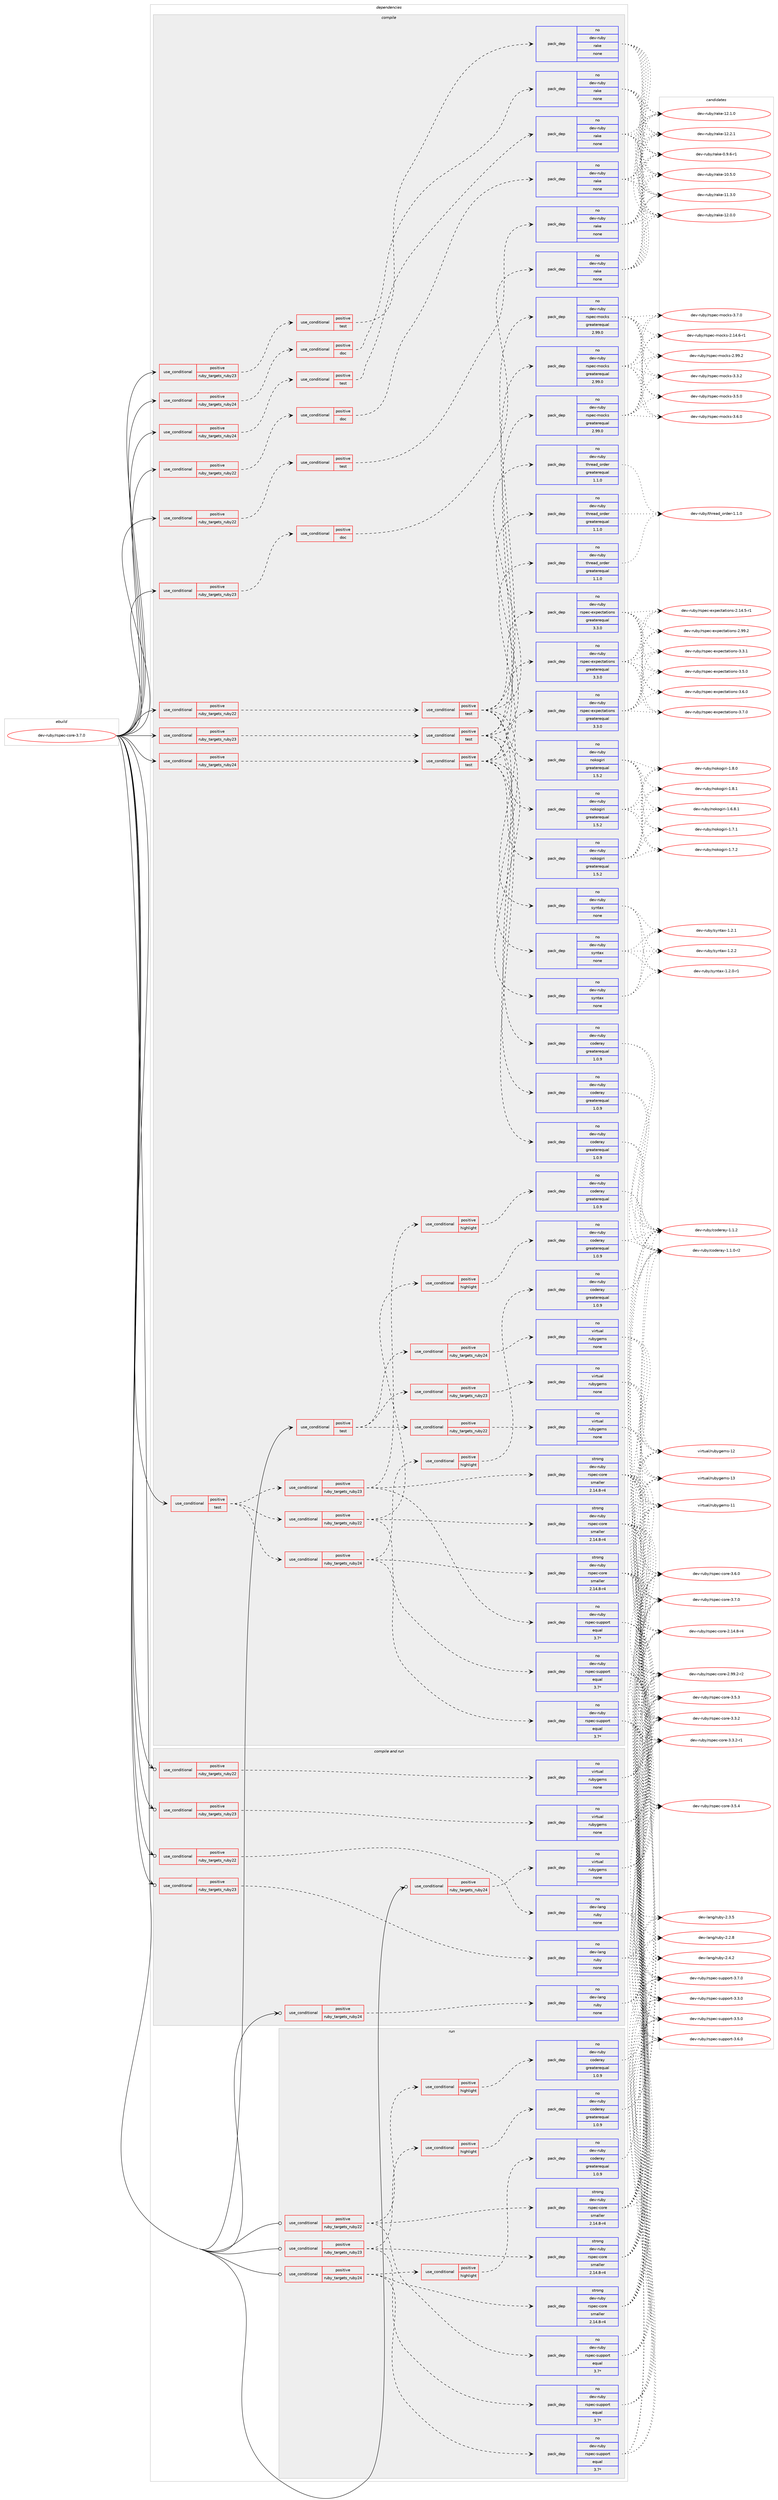 digraph prolog {

# *************
# Graph options
# *************

newrank=true;
concentrate=true;
compound=true;
graph [rankdir=LR,fontname=Helvetica,fontsize=10,ranksep=1.5];#, ranksep=2.5, nodesep=0.2];
edge  [arrowhead=vee];
node  [fontname=Helvetica,fontsize=10];

# **********
# The ebuild
# **********

subgraph cluster_leftcol {
color=gray;
rank=same;
label=<<i>ebuild</i>>;
id [label="dev-ruby/rspec-core-3.7.0", color=red, width=4, href="../dev-ruby/rspec-core-3.7.0.svg"];
}

# ****************
# The dependencies
# ****************

subgraph cluster_midcol {
color=gray;
label=<<i>dependencies</i>>;
subgraph cluster_compile {
fillcolor="#eeeeee";
style=filled;
label=<<i>compile</i>>;
subgraph cond69755 {
dependency263895 [label=<<TABLE BORDER="0" CELLBORDER="1" CELLSPACING="0" CELLPADDING="4"><TR><TD ROWSPAN="3" CELLPADDING="10">use_conditional</TD></TR><TR><TD>positive</TD></TR><TR><TD>ruby_targets_ruby22</TD></TR></TABLE>>, shape=none, color=red];
subgraph cond69756 {
dependency263896 [label=<<TABLE BORDER="0" CELLBORDER="1" CELLSPACING="0" CELLPADDING="4"><TR><TD ROWSPAN="3" CELLPADDING="10">use_conditional</TD></TR><TR><TD>positive</TD></TR><TR><TD>doc</TD></TR></TABLE>>, shape=none, color=red];
subgraph pack190026 {
dependency263897 [label=<<TABLE BORDER="0" CELLBORDER="1" CELLSPACING="0" CELLPADDING="4" WIDTH="220"><TR><TD ROWSPAN="6" CELLPADDING="30">pack_dep</TD></TR><TR><TD WIDTH="110">no</TD></TR><TR><TD>dev-ruby</TD></TR><TR><TD>rake</TD></TR><TR><TD>none</TD></TR><TR><TD></TD></TR></TABLE>>, shape=none, color=blue];
}
dependency263896:e -> dependency263897:w [weight=20,style="dashed",arrowhead="vee"];
}
dependency263895:e -> dependency263896:w [weight=20,style="dashed",arrowhead="vee"];
}
id:e -> dependency263895:w [weight=20,style="solid",arrowhead="vee"];
subgraph cond69757 {
dependency263898 [label=<<TABLE BORDER="0" CELLBORDER="1" CELLSPACING="0" CELLPADDING="4"><TR><TD ROWSPAN="3" CELLPADDING="10">use_conditional</TD></TR><TR><TD>positive</TD></TR><TR><TD>ruby_targets_ruby22</TD></TR></TABLE>>, shape=none, color=red];
subgraph cond69758 {
dependency263899 [label=<<TABLE BORDER="0" CELLBORDER="1" CELLSPACING="0" CELLPADDING="4"><TR><TD ROWSPAN="3" CELLPADDING="10">use_conditional</TD></TR><TR><TD>positive</TD></TR><TR><TD>test</TD></TR></TABLE>>, shape=none, color=red];
subgraph pack190027 {
dependency263900 [label=<<TABLE BORDER="0" CELLBORDER="1" CELLSPACING="0" CELLPADDING="4" WIDTH="220"><TR><TD ROWSPAN="6" CELLPADDING="30">pack_dep</TD></TR><TR><TD WIDTH="110">no</TD></TR><TR><TD>dev-ruby</TD></TR><TR><TD>nokogiri</TD></TR><TR><TD>greaterequal</TD></TR><TR><TD>1.5.2</TD></TR></TABLE>>, shape=none, color=blue];
}
dependency263899:e -> dependency263900:w [weight=20,style="dashed",arrowhead="vee"];
subgraph pack190028 {
dependency263901 [label=<<TABLE BORDER="0" CELLBORDER="1" CELLSPACING="0" CELLPADDING="4" WIDTH="220"><TR><TD ROWSPAN="6" CELLPADDING="30">pack_dep</TD></TR><TR><TD WIDTH="110">no</TD></TR><TR><TD>dev-ruby</TD></TR><TR><TD>coderay</TD></TR><TR><TD>greaterequal</TD></TR><TR><TD>1.0.9</TD></TR></TABLE>>, shape=none, color=blue];
}
dependency263899:e -> dependency263901:w [weight=20,style="dashed",arrowhead="vee"];
subgraph pack190029 {
dependency263902 [label=<<TABLE BORDER="0" CELLBORDER="1" CELLSPACING="0" CELLPADDING="4" WIDTH="220"><TR><TD ROWSPAN="6" CELLPADDING="30">pack_dep</TD></TR><TR><TD WIDTH="110">no</TD></TR><TR><TD>dev-ruby</TD></TR><TR><TD>syntax</TD></TR><TR><TD>none</TD></TR><TR><TD></TD></TR></TABLE>>, shape=none, color=blue];
}
dependency263899:e -> dependency263902:w [weight=20,style="dashed",arrowhead="vee"];
subgraph pack190030 {
dependency263903 [label=<<TABLE BORDER="0" CELLBORDER="1" CELLSPACING="0" CELLPADDING="4" WIDTH="220"><TR><TD ROWSPAN="6" CELLPADDING="30">pack_dep</TD></TR><TR><TD WIDTH="110">no</TD></TR><TR><TD>dev-ruby</TD></TR><TR><TD>thread_order</TD></TR><TR><TD>greaterequal</TD></TR><TR><TD>1.1.0</TD></TR></TABLE>>, shape=none, color=blue];
}
dependency263899:e -> dependency263903:w [weight=20,style="dashed",arrowhead="vee"];
subgraph pack190031 {
dependency263904 [label=<<TABLE BORDER="0" CELLBORDER="1" CELLSPACING="0" CELLPADDING="4" WIDTH="220"><TR><TD ROWSPAN="6" CELLPADDING="30">pack_dep</TD></TR><TR><TD WIDTH="110">no</TD></TR><TR><TD>dev-ruby</TD></TR><TR><TD>rspec-expectations</TD></TR><TR><TD>greaterequal</TD></TR><TR><TD>3.3.0</TD></TR></TABLE>>, shape=none, color=blue];
}
dependency263899:e -> dependency263904:w [weight=20,style="dashed",arrowhead="vee"];
subgraph pack190032 {
dependency263905 [label=<<TABLE BORDER="0" CELLBORDER="1" CELLSPACING="0" CELLPADDING="4" WIDTH="220"><TR><TD ROWSPAN="6" CELLPADDING="30">pack_dep</TD></TR><TR><TD WIDTH="110">no</TD></TR><TR><TD>dev-ruby</TD></TR><TR><TD>rspec-mocks</TD></TR><TR><TD>greaterequal</TD></TR><TR><TD>2.99.0</TD></TR></TABLE>>, shape=none, color=blue];
}
dependency263899:e -> dependency263905:w [weight=20,style="dashed",arrowhead="vee"];
}
dependency263898:e -> dependency263899:w [weight=20,style="dashed",arrowhead="vee"];
}
id:e -> dependency263898:w [weight=20,style="solid",arrowhead="vee"];
subgraph cond69759 {
dependency263906 [label=<<TABLE BORDER="0" CELLBORDER="1" CELLSPACING="0" CELLPADDING="4"><TR><TD ROWSPAN="3" CELLPADDING="10">use_conditional</TD></TR><TR><TD>positive</TD></TR><TR><TD>ruby_targets_ruby22</TD></TR></TABLE>>, shape=none, color=red];
subgraph cond69760 {
dependency263907 [label=<<TABLE BORDER="0" CELLBORDER="1" CELLSPACING="0" CELLPADDING="4"><TR><TD ROWSPAN="3" CELLPADDING="10">use_conditional</TD></TR><TR><TD>positive</TD></TR><TR><TD>test</TD></TR></TABLE>>, shape=none, color=red];
subgraph pack190033 {
dependency263908 [label=<<TABLE BORDER="0" CELLBORDER="1" CELLSPACING="0" CELLPADDING="4" WIDTH="220"><TR><TD ROWSPAN="6" CELLPADDING="30">pack_dep</TD></TR><TR><TD WIDTH="110">no</TD></TR><TR><TD>dev-ruby</TD></TR><TR><TD>rake</TD></TR><TR><TD>none</TD></TR><TR><TD></TD></TR></TABLE>>, shape=none, color=blue];
}
dependency263907:e -> dependency263908:w [weight=20,style="dashed",arrowhead="vee"];
}
dependency263906:e -> dependency263907:w [weight=20,style="dashed",arrowhead="vee"];
}
id:e -> dependency263906:w [weight=20,style="solid",arrowhead="vee"];
subgraph cond69761 {
dependency263909 [label=<<TABLE BORDER="0" CELLBORDER="1" CELLSPACING="0" CELLPADDING="4"><TR><TD ROWSPAN="3" CELLPADDING="10">use_conditional</TD></TR><TR><TD>positive</TD></TR><TR><TD>ruby_targets_ruby23</TD></TR></TABLE>>, shape=none, color=red];
subgraph cond69762 {
dependency263910 [label=<<TABLE BORDER="0" CELLBORDER="1" CELLSPACING="0" CELLPADDING="4"><TR><TD ROWSPAN="3" CELLPADDING="10">use_conditional</TD></TR><TR><TD>positive</TD></TR><TR><TD>doc</TD></TR></TABLE>>, shape=none, color=red];
subgraph pack190034 {
dependency263911 [label=<<TABLE BORDER="0" CELLBORDER="1" CELLSPACING="0" CELLPADDING="4" WIDTH="220"><TR><TD ROWSPAN="6" CELLPADDING="30">pack_dep</TD></TR><TR><TD WIDTH="110">no</TD></TR><TR><TD>dev-ruby</TD></TR><TR><TD>rake</TD></TR><TR><TD>none</TD></TR><TR><TD></TD></TR></TABLE>>, shape=none, color=blue];
}
dependency263910:e -> dependency263911:w [weight=20,style="dashed",arrowhead="vee"];
}
dependency263909:e -> dependency263910:w [weight=20,style="dashed",arrowhead="vee"];
}
id:e -> dependency263909:w [weight=20,style="solid",arrowhead="vee"];
subgraph cond69763 {
dependency263912 [label=<<TABLE BORDER="0" CELLBORDER="1" CELLSPACING="0" CELLPADDING="4"><TR><TD ROWSPAN="3" CELLPADDING="10">use_conditional</TD></TR><TR><TD>positive</TD></TR><TR><TD>ruby_targets_ruby23</TD></TR></TABLE>>, shape=none, color=red];
subgraph cond69764 {
dependency263913 [label=<<TABLE BORDER="0" CELLBORDER="1" CELLSPACING="0" CELLPADDING="4"><TR><TD ROWSPAN="3" CELLPADDING="10">use_conditional</TD></TR><TR><TD>positive</TD></TR><TR><TD>test</TD></TR></TABLE>>, shape=none, color=red];
subgraph pack190035 {
dependency263914 [label=<<TABLE BORDER="0" CELLBORDER="1" CELLSPACING="0" CELLPADDING="4" WIDTH="220"><TR><TD ROWSPAN="6" CELLPADDING="30">pack_dep</TD></TR><TR><TD WIDTH="110">no</TD></TR><TR><TD>dev-ruby</TD></TR><TR><TD>nokogiri</TD></TR><TR><TD>greaterequal</TD></TR><TR><TD>1.5.2</TD></TR></TABLE>>, shape=none, color=blue];
}
dependency263913:e -> dependency263914:w [weight=20,style="dashed",arrowhead="vee"];
subgraph pack190036 {
dependency263915 [label=<<TABLE BORDER="0" CELLBORDER="1" CELLSPACING="0" CELLPADDING="4" WIDTH="220"><TR><TD ROWSPAN="6" CELLPADDING="30">pack_dep</TD></TR><TR><TD WIDTH="110">no</TD></TR><TR><TD>dev-ruby</TD></TR><TR><TD>coderay</TD></TR><TR><TD>greaterequal</TD></TR><TR><TD>1.0.9</TD></TR></TABLE>>, shape=none, color=blue];
}
dependency263913:e -> dependency263915:w [weight=20,style="dashed",arrowhead="vee"];
subgraph pack190037 {
dependency263916 [label=<<TABLE BORDER="0" CELLBORDER="1" CELLSPACING="0" CELLPADDING="4" WIDTH="220"><TR><TD ROWSPAN="6" CELLPADDING="30">pack_dep</TD></TR><TR><TD WIDTH="110">no</TD></TR><TR><TD>dev-ruby</TD></TR><TR><TD>syntax</TD></TR><TR><TD>none</TD></TR><TR><TD></TD></TR></TABLE>>, shape=none, color=blue];
}
dependency263913:e -> dependency263916:w [weight=20,style="dashed",arrowhead="vee"];
subgraph pack190038 {
dependency263917 [label=<<TABLE BORDER="0" CELLBORDER="1" CELLSPACING="0" CELLPADDING="4" WIDTH="220"><TR><TD ROWSPAN="6" CELLPADDING="30">pack_dep</TD></TR><TR><TD WIDTH="110">no</TD></TR><TR><TD>dev-ruby</TD></TR><TR><TD>thread_order</TD></TR><TR><TD>greaterequal</TD></TR><TR><TD>1.1.0</TD></TR></TABLE>>, shape=none, color=blue];
}
dependency263913:e -> dependency263917:w [weight=20,style="dashed",arrowhead="vee"];
subgraph pack190039 {
dependency263918 [label=<<TABLE BORDER="0" CELLBORDER="1" CELLSPACING="0" CELLPADDING="4" WIDTH="220"><TR><TD ROWSPAN="6" CELLPADDING="30">pack_dep</TD></TR><TR><TD WIDTH="110">no</TD></TR><TR><TD>dev-ruby</TD></TR><TR><TD>rspec-expectations</TD></TR><TR><TD>greaterequal</TD></TR><TR><TD>3.3.0</TD></TR></TABLE>>, shape=none, color=blue];
}
dependency263913:e -> dependency263918:w [weight=20,style="dashed",arrowhead="vee"];
subgraph pack190040 {
dependency263919 [label=<<TABLE BORDER="0" CELLBORDER="1" CELLSPACING="0" CELLPADDING="4" WIDTH="220"><TR><TD ROWSPAN="6" CELLPADDING="30">pack_dep</TD></TR><TR><TD WIDTH="110">no</TD></TR><TR><TD>dev-ruby</TD></TR><TR><TD>rspec-mocks</TD></TR><TR><TD>greaterequal</TD></TR><TR><TD>2.99.0</TD></TR></TABLE>>, shape=none, color=blue];
}
dependency263913:e -> dependency263919:w [weight=20,style="dashed",arrowhead="vee"];
}
dependency263912:e -> dependency263913:w [weight=20,style="dashed",arrowhead="vee"];
}
id:e -> dependency263912:w [weight=20,style="solid",arrowhead="vee"];
subgraph cond69765 {
dependency263920 [label=<<TABLE BORDER="0" CELLBORDER="1" CELLSPACING="0" CELLPADDING="4"><TR><TD ROWSPAN="3" CELLPADDING="10">use_conditional</TD></TR><TR><TD>positive</TD></TR><TR><TD>ruby_targets_ruby23</TD></TR></TABLE>>, shape=none, color=red];
subgraph cond69766 {
dependency263921 [label=<<TABLE BORDER="0" CELLBORDER="1" CELLSPACING="0" CELLPADDING="4"><TR><TD ROWSPAN="3" CELLPADDING="10">use_conditional</TD></TR><TR><TD>positive</TD></TR><TR><TD>test</TD></TR></TABLE>>, shape=none, color=red];
subgraph pack190041 {
dependency263922 [label=<<TABLE BORDER="0" CELLBORDER="1" CELLSPACING="0" CELLPADDING="4" WIDTH="220"><TR><TD ROWSPAN="6" CELLPADDING="30">pack_dep</TD></TR><TR><TD WIDTH="110">no</TD></TR><TR><TD>dev-ruby</TD></TR><TR><TD>rake</TD></TR><TR><TD>none</TD></TR><TR><TD></TD></TR></TABLE>>, shape=none, color=blue];
}
dependency263921:e -> dependency263922:w [weight=20,style="dashed",arrowhead="vee"];
}
dependency263920:e -> dependency263921:w [weight=20,style="dashed",arrowhead="vee"];
}
id:e -> dependency263920:w [weight=20,style="solid",arrowhead="vee"];
subgraph cond69767 {
dependency263923 [label=<<TABLE BORDER="0" CELLBORDER="1" CELLSPACING="0" CELLPADDING="4"><TR><TD ROWSPAN="3" CELLPADDING="10">use_conditional</TD></TR><TR><TD>positive</TD></TR><TR><TD>ruby_targets_ruby24</TD></TR></TABLE>>, shape=none, color=red];
subgraph cond69768 {
dependency263924 [label=<<TABLE BORDER="0" CELLBORDER="1" CELLSPACING="0" CELLPADDING="4"><TR><TD ROWSPAN="3" CELLPADDING="10">use_conditional</TD></TR><TR><TD>positive</TD></TR><TR><TD>doc</TD></TR></TABLE>>, shape=none, color=red];
subgraph pack190042 {
dependency263925 [label=<<TABLE BORDER="0" CELLBORDER="1" CELLSPACING="0" CELLPADDING="4" WIDTH="220"><TR><TD ROWSPAN="6" CELLPADDING="30">pack_dep</TD></TR><TR><TD WIDTH="110">no</TD></TR><TR><TD>dev-ruby</TD></TR><TR><TD>rake</TD></TR><TR><TD>none</TD></TR><TR><TD></TD></TR></TABLE>>, shape=none, color=blue];
}
dependency263924:e -> dependency263925:w [weight=20,style="dashed",arrowhead="vee"];
}
dependency263923:e -> dependency263924:w [weight=20,style="dashed",arrowhead="vee"];
}
id:e -> dependency263923:w [weight=20,style="solid",arrowhead="vee"];
subgraph cond69769 {
dependency263926 [label=<<TABLE BORDER="0" CELLBORDER="1" CELLSPACING="0" CELLPADDING="4"><TR><TD ROWSPAN="3" CELLPADDING="10">use_conditional</TD></TR><TR><TD>positive</TD></TR><TR><TD>ruby_targets_ruby24</TD></TR></TABLE>>, shape=none, color=red];
subgraph cond69770 {
dependency263927 [label=<<TABLE BORDER="0" CELLBORDER="1" CELLSPACING="0" CELLPADDING="4"><TR><TD ROWSPAN="3" CELLPADDING="10">use_conditional</TD></TR><TR><TD>positive</TD></TR><TR><TD>test</TD></TR></TABLE>>, shape=none, color=red];
subgraph pack190043 {
dependency263928 [label=<<TABLE BORDER="0" CELLBORDER="1" CELLSPACING="0" CELLPADDING="4" WIDTH="220"><TR><TD ROWSPAN="6" CELLPADDING="30">pack_dep</TD></TR><TR><TD WIDTH="110">no</TD></TR><TR><TD>dev-ruby</TD></TR><TR><TD>nokogiri</TD></TR><TR><TD>greaterequal</TD></TR><TR><TD>1.5.2</TD></TR></TABLE>>, shape=none, color=blue];
}
dependency263927:e -> dependency263928:w [weight=20,style="dashed",arrowhead="vee"];
subgraph pack190044 {
dependency263929 [label=<<TABLE BORDER="0" CELLBORDER="1" CELLSPACING="0" CELLPADDING="4" WIDTH="220"><TR><TD ROWSPAN="6" CELLPADDING="30">pack_dep</TD></TR><TR><TD WIDTH="110">no</TD></TR><TR><TD>dev-ruby</TD></TR><TR><TD>coderay</TD></TR><TR><TD>greaterequal</TD></TR><TR><TD>1.0.9</TD></TR></TABLE>>, shape=none, color=blue];
}
dependency263927:e -> dependency263929:w [weight=20,style="dashed",arrowhead="vee"];
subgraph pack190045 {
dependency263930 [label=<<TABLE BORDER="0" CELLBORDER="1" CELLSPACING="0" CELLPADDING="4" WIDTH="220"><TR><TD ROWSPAN="6" CELLPADDING="30">pack_dep</TD></TR><TR><TD WIDTH="110">no</TD></TR><TR><TD>dev-ruby</TD></TR><TR><TD>syntax</TD></TR><TR><TD>none</TD></TR><TR><TD></TD></TR></TABLE>>, shape=none, color=blue];
}
dependency263927:e -> dependency263930:w [weight=20,style="dashed",arrowhead="vee"];
subgraph pack190046 {
dependency263931 [label=<<TABLE BORDER="0" CELLBORDER="1" CELLSPACING="0" CELLPADDING="4" WIDTH="220"><TR><TD ROWSPAN="6" CELLPADDING="30">pack_dep</TD></TR><TR><TD WIDTH="110">no</TD></TR><TR><TD>dev-ruby</TD></TR><TR><TD>thread_order</TD></TR><TR><TD>greaterequal</TD></TR><TR><TD>1.1.0</TD></TR></TABLE>>, shape=none, color=blue];
}
dependency263927:e -> dependency263931:w [weight=20,style="dashed",arrowhead="vee"];
subgraph pack190047 {
dependency263932 [label=<<TABLE BORDER="0" CELLBORDER="1" CELLSPACING="0" CELLPADDING="4" WIDTH="220"><TR><TD ROWSPAN="6" CELLPADDING="30">pack_dep</TD></TR><TR><TD WIDTH="110">no</TD></TR><TR><TD>dev-ruby</TD></TR><TR><TD>rspec-expectations</TD></TR><TR><TD>greaterequal</TD></TR><TR><TD>3.3.0</TD></TR></TABLE>>, shape=none, color=blue];
}
dependency263927:e -> dependency263932:w [weight=20,style="dashed",arrowhead="vee"];
subgraph pack190048 {
dependency263933 [label=<<TABLE BORDER="0" CELLBORDER="1" CELLSPACING="0" CELLPADDING="4" WIDTH="220"><TR><TD ROWSPAN="6" CELLPADDING="30">pack_dep</TD></TR><TR><TD WIDTH="110">no</TD></TR><TR><TD>dev-ruby</TD></TR><TR><TD>rspec-mocks</TD></TR><TR><TD>greaterequal</TD></TR><TR><TD>2.99.0</TD></TR></TABLE>>, shape=none, color=blue];
}
dependency263927:e -> dependency263933:w [weight=20,style="dashed",arrowhead="vee"];
}
dependency263926:e -> dependency263927:w [weight=20,style="dashed",arrowhead="vee"];
}
id:e -> dependency263926:w [weight=20,style="solid",arrowhead="vee"];
subgraph cond69771 {
dependency263934 [label=<<TABLE BORDER="0" CELLBORDER="1" CELLSPACING="0" CELLPADDING="4"><TR><TD ROWSPAN="3" CELLPADDING="10">use_conditional</TD></TR><TR><TD>positive</TD></TR><TR><TD>ruby_targets_ruby24</TD></TR></TABLE>>, shape=none, color=red];
subgraph cond69772 {
dependency263935 [label=<<TABLE BORDER="0" CELLBORDER="1" CELLSPACING="0" CELLPADDING="4"><TR><TD ROWSPAN="3" CELLPADDING="10">use_conditional</TD></TR><TR><TD>positive</TD></TR><TR><TD>test</TD></TR></TABLE>>, shape=none, color=red];
subgraph pack190049 {
dependency263936 [label=<<TABLE BORDER="0" CELLBORDER="1" CELLSPACING="0" CELLPADDING="4" WIDTH="220"><TR><TD ROWSPAN="6" CELLPADDING="30">pack_dep</TD></TR><TR><TD WIDTH="110">no</TD></TR><TR><TD>dev-ruby</TD></TR><TR><TD>rake</TD></TR><TR><TD>none</TD></TR><TR><TD></TD></TR></TABLE>>, shape=none, color=blue];
}
dependency263935:e -> dependency263936:w [weight=20,style="dashed",arrowhead="vee"];
}
dependency263934:e -> dependency263935:w [weight=20,style="dashed",arrowhead="vee"];
}
id:e -> dependency263934:w [weight=20,style="solid",arrowhead="vee"];
subgraph cond69773 {
dependency263937 [label=<<TABLE BORDER="0" CELLBORDER="1" CELLSPACING="0" CELLPADDING="4"><TR><TD ROWSPAN="3" CELLPADDING="10">use_conditional</TD></TR><TR><TD>positive</TD></TR><TR><TD>test</TD></TR></TABLE>>, shape=none, color=red];
subgraph cond69774 {
dependency263938 [label=<<TABLE BORDER="0" CELLBORDER="1" CELLSPACING="0" CELLPADDING="4"><TR><TD ROWSPAN="3" CELLPADDING="10">use_conditional</TD></TR><TR><TD>positive</TD></TR><TR><TD>ruby_targets_ruby22</TD></TR></TABLE>>, shape=none, color=red];
subgraph pack190050 {
dependency263939 [label=<<TABLE BORDER="0" CELLBORDER="1" CELLSPACING="0" CELLPADDING="4" WIDTH="220"><TR><TD ROWSPAN="6" CELLPADDING="30">pack_dep</TD></TR><TR><TD WIDTH="110">no</TD></TR><TR><TD>dev-ruby</TD></TR><TR><TD>rspec-support</TD></TR><TR><TD>equal</TD></TR><TR><TD>3.7*</TD></TR></TABLE>>, shape=none, color=blue];
}
dependency263938:e -> dependency263939:w [weight=20,style="dashed",arrowhead="vee"];
subgraph pack190051 {
dependency263940 [label=<<TABLE BORDER="0" CELLBORDER="1" CELLSPACING="0" CELLPADDING="4" WIDTH="220"><TR><TD ROWSPAN="6" CELLPADDING="30">pack_dep</TD></TR><TR><TD WIDTH="110">strong</TD></TR><TR><TD>dev-ruby</TD></TR><TR><TD>rspec-core</TD></TR><TR><TD>smaller</TD></TR><TR><TD>2.14.8-r4</TD></TR></TABLE>>, shape=none, color=blue];
}
dependency263938:e -> dependency263940:w [weight=20,style="dashed",arrowhead="vee"];
subgraph cond69775 {
dependency263941 [label=<<TABLE BORDER="0" CELLBORDER="1" CELLSPACING="0" CELLPADDING="4"><TR><TD ROWSPAN="3" CELLPADDING="10">use_conditional</TD></TR><TR><TD>positive</TD></TR><TR><TD>highlight</TD></TR></TABLE>>, shape=none, color=red];
subgraph pack190052 {
dependency263942 [label=<<TABLE BORDER="0" CELLBORDER="1" CELLSPACING="0" CELLPADDING="4" WIDTH="220"><TR><TD ROWSPAN="6" CELLPADDING="30">pack_dep</TD></TR><TR><TD WIDTH="110">no</TD></TR><TR><TD>dev-ruby</TD></TR><TR><TD>coderay</TD></TR><TR><TD>greaterequal</TD></TR><TR><TD>1.0.9</TD></TR></TABLE>>, shape=none, color=blue];
}
dependency263941:e -> dependency263942:w [weight=20,style="dashed",arrowhead="vee"];
}
dependency263938:e -> dependency263941:w [weight=20,style="dashed",arrowhead="vee"];
}
dependency263937:e -> dependency263938:w [weight=20,style="dashed",arrowhead="vee"];
subgraph cond69776 {
dependency263943 [label=<<TABLE BORDER="0" CELLBORDER="1" CELLSPACING="0" CELLPADDING="4"><TR><TD ROWSPAN="3" CELLPADDING="10">use_conditional</TD></TR><TR><TD>positive</TD></TR><TR><TD>ruby_targets_ruby23</TD></TR></TABLE>>, shape=none, color=red];
subgraph pack190053 {
dependency263944 [label=<<TABLE BORDER="0" CELLBORDER="1" CELLSPACING="0" CELLPADDING="4" WIDTH="220"><TR><TD ROWSPAN="6" CELLPADDING="30">pack_dep</TD></TR><TR><TD WIDTH="110">no</TD></TR><TR><TD>dev-ruby</TD></TR><TR><TD>rspec-support</TD></TR><TR><TD>equal</TD></TR><TR><TD>3.7*</TD></TR></TABLE>>, shape=none, color=blue];
}
dependency263943:e -> dependency263944:w [weight=20,style="dashed",arrowhead="vee"];
subgraph pack190054 {
dependency263945 [label=<<TABLE BORDER="0" CELLBORDER="1" CELLSPACING="0" CELLPADDING="4" WIDTH="220"><TR><TD ROWSPAN="6" CELLPADDING="30">pack_dep</TD></TR><TR><TD WIDTH="110">strong</TD></TR><TR><TD>dev-ruby</TD></TR><TR><TD>rspec-core</TD></TR><TR><TD>smaller</TD></TR><TR><TD>2.14.8-r4</TD></TR></TABLE>>, shape=none, color=blue];
}
dependency263943:e -> dependency263945:w [weight=20,style="dashed",arrowhead="vee"];
subgraph cond69777 {
dependency263946 [label=<<TABLE BORDER="0" CELLBORDER="1" CELLSPACING="0" CELLPADDING="4"><TR><TD ROWSPAN="3" CELLPADDING="10">use_conditional</TD></TR><TR><TD>positive</TD></TR><TR><TD>highlight</TD></TR></TABLE>>, shape=none, color=red];
subgraph pack190055 {
dependency263947 [label=<<TABLE BORDER="0" CELLBORDER="1" CELLSPACING="0" CELLPADDING="4" WIDTH="220"><TR><TD ROWSPAN="6" CELLPADDING="30">pack_dep</TD></TR><TR><TD WIDTH="110">no</TD></TR><TR><TD>dev-ruby</TD></TR><TR><TD>coderay</TD></TR><TR><TD>greaterequal</TD></TR><TR><TD>1.0.9</TD></TR></TABLE>>, shape=none, color=blue];
}
dependency263946:e -> dependency263947:w [weight=20,style="dashed",arrowhead="vee"];
}
dependency263943:e -> dependency263946:w [weight=20,style="dashed",arrowhead="vee"];
}
dependency263937:e -> dependency263943:w [weight=20,style="dashed",arrowhead="vee"];
subgraph cond69778 {
dependency263948 [label=<<TABLE BORDER="0" CELLBORDER="1" CELLSPACING="0" CELLPADDING="4"><TR><TD ROWSPAN="3" CELLPADDING="10">use_conditional</TD></TR><TR><TD>positive</TD></TR><TR><TD>ruby_targets_ruby24</TD></TR></TABLE>>, shape=none, color=red];
subgraph pack190056 {
dependency263949 [label=<<TABLE BORDER="0" CELLBORDER="1" CELLSPACING="0" CELLPADDING="4" WIDTH="220"><TR><TD ROWSPAN="6" CELLPADDING="30">pack_dep</TD></TR><TR><TD WIDTH="110">no</TD></TR><TR><TD>dev-ruby</TD></TR><TR><TD>rspec-support</TD></TR><TR><TD>equal</TD></TR><TR><TD>3.7*</TD></TR></TABLE>>, shape=none, color=blue];
}
dependency263948:e -> dependency263949:w [weight=20,style="dashed",arrowhead="vee"];
subgraph pack190057 {
dependency263950 [label=<<TABLE BORDER="0" CELLBORDER="1" CELLSPACING="0" CELLPADDING="4" WIDTH="220"><TR><TD ROWSPAN="6" CELLPADDING="30">pack_dep</TD></TR><TR><TD WIDTH="110">strong</TD></TR><TR><TD>dev-ruby</TD></TR><TR><TD>rspec-core</TD></TR><TR><TD>smaller</TD></TR><TR><TD>2.14.8-r4</TD></TR></TABLE>>, shape=none, color=blue];
}
dependency263948:e -> dependency263950:w [weight=20,style="dashed",arrowhead="vee"];
subgraph cond69779 {
dependency263951 [label=<<TABLE BORDER="0" CELLBORDER="1" CELLSPACING="0" CELLPADDING="4"><TR><TD ROWSPAN="3" CELLPADDING="10">use_conditional</TD></TR><TR><TD>positive</TD></TR><TR><TD>highlight</TD></TR></TABLE>>, shape=none, color=red];
subgraph pack190058 {
dependency263952 [label=<<TABLE BORDER="0" CELLBORDER="1" CELLSPACING="0" CELLPADDING="4" WIDTH="220"><TR><TD ROWSPAN="6" CELLPADDING="30">pack_dep</TD></TR><TR><TD WIDTH="110">no</TD></TR><TR><TD>dev-ruby</TD></TR><TR><TD>coderay</TD></TR><TR><TD>greaterequal</TD></TR><TR><TD>1.0.9</TD></TR></TABLE>>, shape=none, color=blue];
}
dependency263951:e -> dependency263952:w [weight=20,style="dashed",arrowhead="vee"];
}
dependency263948:e -> dependency263951:w [weight=20,style="dashed",arrowhead="vee"];
}
dependency263937:e -> dependency263948:w [weight=20,style="dashed",arrowhead="vee"];
}
id:e -> dependency263937:w [weight=20,style="solid",arrowhead="vee"];
subgraph cond69780 {
dependency263953 [label=<<TABLE BORDER="0" CELLBORDER="1" CELLSPACING="0" CELLPADDING="4"><TR><TD ROWSPAN="3" CELLPADDING="10">use_conditional</TD></TR><TR><TD>positive</TD></TR><TR><TD>test</TD></TR></TABLE>>, shape=none, color=red];
subgraph cond69781 {
dependency263954 [label=<<TABLE BORDER="0" CELLBORDER="1" CELLSPACING="0" CELLPADDING="4"><TR><TD ROWSPAN="3" CELLPADDING="10">use_conditional</TD></TR><TR><TD>positive</TD></TR><TR><TD>ruby_targets_ruby22</TD></TR></TABLE>>, shape=none, color=red];
subgraph pack190059 {
dependency263955 [label=<<TABLE BORDER="0" CELLBORDER="1" CELLSPACING="0" CELLPADDING="4" WIDTH="220"><TR><TD ROWSPAN="6" CELLPADDING="30">pack_dep</TD></TR><TR><TD WIDTH="110">no</TD></TR><TR><TD>virtual</TD></TR><TR><TD>rubygems</TD></TR><TR><TD>none</TD></TR><TR><TD></TD></TR></TABLE>>, shape=none, color=blue];
}
dependency263954:e -> dependency263955:w [weight=20,style="dashed",arrowhead="vee"];
}
dependency263953:e -> dependency263954:w [weight=20,style="dashed",arrowhead="vee"];
subgraph cond69782 {
dependency263956 [label=<<TABLE BORDER="0" CELLBORDER="1" CELLSPACING="0" CELLPADDING="4"><TR><TD ROWSPAN="3" CELLPADDING="10">use_conditional</TD></TR><TR><TD>positive</TD></TR><TR><TD>ruby_targets_ruby23</TD></TR></TABLE>>, shape=none, color=red];
subgraph pack190060 {
dependency263957 [label=<<TABLE BORDER="0" CELLBORDER="1" CELLSPACING="0" CELLPADDING="4" WIDTH="220"><TR><TD ROWSPAN="6" CELLPADDING="30">pack_dep</TD></TR><TR><TD WIDTH="110">no</TD></TR><TR><TD>virtual</TD></TR><TR><TD>rubygems</TD></TR><TR><TD>none</TD></TR><TR><TD></TD></TR></TABLE>>, shape=none, color=blue];
}
dependency263956:e -> dependency263957:w [weight=20,style="dashed",arrowhead="vee"];
}
dependency263953:e -> dependency263956:w [weight=20,style="dashed",arrowhead="vee"];
subgraph cond69783 {
dependency263958 [label=<<TABLE BORDER="0" CELLBORDER="1" CELLSPACING="0" CELLPADDING="4"><TR><TD ROWSPAN="3" CELLPADDING="10">use_conditional</TD></TR><TR><TD>positive</TD></TR><TR><TD>ruby_targets_ruby24</TD></TR></TABLE>>, shape=none, color=red];
subgraph pack190061 {
dependency263959 [label=<<TABLE BORDER="0" CELLBORDER="1" CELLSPACING="0" CELLPADDING="4" WIDTH="220"><TR><TD ROWSPAN="6" CELLPADDING="30">pack_dep</TD></TR><TR><TD WIDTH="110">no</TD></TR><TR><TD>virtual</TD></TR><TR><TD>rubygems</TD></TR><TR><TD>none</TD></TR><TR><TD></TD></TR></TABLE>>, shape=none, color=blue];
}
dependency263958:e -> dependency263959:w [weight=20,style="dashed",arrowhead="vee"];
}
dependency263953:e -> dependency263958:w [weight=20,style="dashed",arrowhead="vee"];
}
id:e -> dependency263953:w [weight=20,style="solid",arrowhead="vee"];
}
subgraph cluster_compileandrun {
fillcolor="#eeeeee";
style=filled;
label=<<i>compile and run</i>>;
subgraph cond69784 {
dependency263960 [label=<<TABLE BORDER="0" CELLBORDER="1" CELLSPACING="0" CELLPADDING="4"><TR><TD ROWSPAN="3" CELLPADDING="10">use_conditional</TD></TR><TR><TD>positive</TD></TR><TR><TD>ruby_targets_ruby22</TD></TR></TABLE>>, shape=none, color=red];
subgraph pack190062 {
dependency263961 [label=<<TABLE BORDER="0" CELLBORDER="1" CELLSPACING="0" CELLPADDING="4" WIDTH="220"><TR><TD ROWSPAN="6" CELLPADDING="30">pack_dep</TD></TR><TR><TD WIDTH="110">no</TD></TR><TR><TD>dev-lang</TD></TR><TR><TD>ruby</TD></TR><TR><TD>none</TD></TR><TR><TD></TD></TR></TABLE>>, shape=none, color=blue];
}
dependency263960:e -> dependency263961:w [weight=20,style="dashed",arrowhead="vee"];
}
id:e -> dependency263960:w [weight=20,style="solid",arrowhead="odotvee"];
subgraph cond69785 {
dependency263962 [label=<<TABLE BORDER="0" CELLBORDER="1" CELLSPACING="0" CELLPADDING="4"><TR><TD ROWSPAN="3" CELLPADDING="10">use_conditional</TD></TR><TR><TD>positive</TD></TR><TR><TD>ruby_targets_ruby22</TD></TR></TABLE>>, shape=none, color=red];
subgraph pack190063 {
dependency263963 [label=<<TABLE BORDER="0" CELLBORDER="1" CELLSPACING="0" CELLPADDING="4" WIDTH="220"><TR><TD ROWSPAN="6" CELLPADDING="30">pack_dep</TD></TR><TR><TD WIDTH="110">no</TD></TR><TR><TD>virtual</TD></TR><TR><TD>rubygems</TD></TR><TR><TD>none</TD></TR><TR><TD></TD></TR></TABLE>>, shape=none, color=blue];
}
dependency263962:e -> dependency263963:w [weight=20,style="dashed",arrowhead="vee"];
}
id:e -> dependency263962:w [weight=20,style="solid",arrowhead="odotvee"];
subgraph cond69786 {
dependency263964 [label=<<TABLE BORDER="0" CELLBORDER="1" CELLSPACING="0" CELLPADDING="4"><TR><TD ROWSPAN="3" CELLPADDING="10">use_conditional</TD></TR><TR><TD>positive</TD></TR><TR><TD>ruby_targets_ruby23</TD></TR></TABLE>>, shape=none, color=red];
subgraph pack190064 {
dependency263965 [label=<<TABLE BORDER="0" CELLBORDER="1" CELLSPACING="0" CELLPADDING="4" WIDTH="220"><TR><TD ROWSPAN="6" CELLPADDING="30">pack_dep</TD></TR><TR><TD WIDTH="110">no</TD></TR><TR><TD>dev-lang</TD></TR><TR><TD>ruby</TD></TR><TR><TD>none</TD></TR><TR><TD></TD></TR></TABLE>>, shape=none, color=blue];
}
dependency263964:e -> dependency263965:w [weight=20,style="dashed",arrowhead="vee"];
}
id:e -> dependency263964:w [weight=20,style="solid",arrowhead="odotvee"];
subgraph cond69787 {
dependency263966 [label=<<TABLE BORDER="0" CELLBORDER="1" CELLSPACING="0" CELLPADDING="4"><TR><TD ROWSPAN="3" CELLPADDING="10">use_conditional</TD></TR><TR><TD>positive</TD></TR><TR><TD>ruby_targets_ruby23</TD></TR></TABLE>>, shape=none, color=red];
subgraph pack190065 {
dependency263967 [label=<<TABLE BORDER="0" CELLBORDER="1" CELLSPACING="0" CELLPADDING="4" WIDTH="220"><TR><TD ROWSPAN="6" CELLPADDING="30">pack_dep</TD></TR><TR><TD WIDTH="110">no</TD></TR><TR><TD>virtual</TD></TR><TR><TD>rubygems</TD></TR><TR><TD>none</TD></TR><TR><TD></TD></TR></TABLE>>, shape=none, color=blue];
}
dependency263966:e -> dependency263967:w [weight=20,style="dashed",arrowhead="vee"];
}
id:e -> dependency263966:w [weight=20,style="solid",arrowhead="odotvee"];
subgraph cond69788 {
dependency263968 [label=<<TABLE BORDER="0" CELLBORDER="1" CELLSPACING="0" CELLPADDING="4"><TR><TD ROWSPAN="3" CELLPADDING="10">use_conditional</TD></TR><TR><TD>positive</TD></TR><TR><TD>ruby_targets_ruby24</TD></TR></TABLE>>, shape=none, color=red];
subgraph pack190066 {
dependency263969 [label=<<TABLE BORDER="0" CELLBORDER="1" CELLSPACING="0" CELLPADDING="4" WIDTH="220"><TR><TD ROWSPAN="6" CELLPADDING="30">pack_dep</TD></TR><TR><TD WIDTH="110">no</TD></TR><TR><TD>dev-lang</TD></TR><TR><TD>ruby</TD></TR><TR><TD>none</TD></TR><TR><TD></TD></TR></TABLE>>, shape=none, color=blue];
}
dependency263968:e -> dependency263969:w [weight=20,style="dashed",arrowhead="vee"];
}
id:e -> dependency263968:w [weight=20,style="solid",arrowhead="odotvee"];
subgraph cond69789 {
dependency263970 [label=<<TABLE BORDER="0" CELLBORDER="1" CELLSPACING="0" CELLPADDING="4"><TR><TD ROWSPAN="3" CELLPADDING="10">use_conditional</TD></TR><TR><TD>positive</TD></TR><TR><TD>ruby_targets_ruby24</TD></TR></TABLE>>, shape=none, color=red];
subgraph pack190067 {
dependency263971 [label=<<TABLE BORDER="0" CELLBORDER="1" CELLSPACING="0" CELLPADDING="4" WIDTH="220"><TR><TD ROWSPAN="6" CELLPADDING="30">pack_dep</TD></TR><TR><TD WIDTH="110">no</TD></TR><TR><TD>virtual</TD></TR><TR><TD>rubygems</TD></TR><TR><TD>none</TD></TR><TR><TD></TD></TR></TABLE>>, shape=none, color=blue];
}
dependency263970:e -> dependency263971:w [weight=20,style="dashed",arrowhead="vee"];
}
id:e -> dependency263970:w [weight=20,style="solid",arrowhead="odotvee"];
}
subgraph cluster_run {
fillcolor="#eeeeee";
style=filled;
label=<<i>run</i>>;
subgraph cond69790 {
dependency263972 [label=<<TABLE BORDER="0" CELLBORDER="1" CELLSPACING="0" CELLPADDING="4"><TR><TD ROWSPAN="3" CELLPADDING="10">use_conditional</TD></TR><TR><TD>positive</TD></TR><TR><TD>ruby_targets_ruby22</TD></TR></TABLE>>, shape=none, color=red];
subgraph pack190068 {
dependency263973 [label=<<TABLE BORDER="0" CELLBORDER="1" CELLSPACING="0" CELLPADDING="4" WIDTH="220"><TR><TD ROWSPAN="6" CELLPADDING="30">pack_dep</TD></TR><TR><TD WIDTH="110">no</TD></TR><TR><TD>dev-ruby</TD></TR><TR><TD>rspec-support</TD></TR><TR><TD>equal</TD></TR><TR><TD>3.7*</TD></TR></TABLE>>, shape=none, color=blue];
}
dependency263972:e -> dependency263973:w [weight=20,style="dashed",arrowhead="vee"];
subgraph pack190069 {
dependency263974 [label=<<TABLE BORDER="0" CELLBORDER="1" CELLSPACING="0" CELLPADDING="4" WIDTH="220"><TR><TD ROWSPAN="6" CELLPADDING="30">pack_dep</TD></TR><TR><TD WIDTH="110">strong</TD></TR><TR><TD>dev-ruby</TD></TR><TR><TD>rspec-core</TD></TR><TR><TD>smaller</TD></TR><TR><TD>2.14.8-r4</TD></TR></TABLE>>, shape=none, color=blue];
}
dependency263972:e -> dependency263974:w [weight=20,style="dashed",arrowhead="vee"];
subgraph cond69791 {
dependency263975 [label=<<TABLE BORDER="0" CELLBORDER="1" CELLSPACING="0" CELLPADDING="4"><TR><TD ROWSPAN="3" CELLPADDING="10">use_conditional</TD></TR><TR><TD>positive</TD></TR><TR><TD>highlight</TD></TR></TABLE>>, shape=none, color=red];
subgraph pack190070 {
dependency263976 [label=<<TABLE BORDER="0" CELLBORDER="1" CELLSPACING="0" CELLPADDING="4" WIDTH="220"><TR><TD ROWSPAN="6" CELLPADDING="30">pack_dep</TD></TR><TR><TD WIDTH="110">no</TD></TR><TR><TD>dev-ruby</TD></TR><TR><TD>coderay</TD></TR><TR><TD>greaterequal</TD></TR><TR><TD>1.0.9</TD></TR></TABLE>>, shape=none, color=blue];
}
dependency263975:e -> dependency263976:w [weight=20,style="dashed",arrowhead="vee"];
}
dependency263972:e -> dependency263975:w [weight=20,style="dashed",arrowhead="vee"];
}
id:e -> dependency263972:w [weight=20,style="solid",arrowhead="odot"];
subgraph cond69792 {
dependency263977 [label=<<TABLE BORDER="0" CELLBORDER="1" CELLSPACING="0" CELLPADDING="4"><TR><TD ROWSPAN="3" CELLPADDING="10">use_conditional</TD></TR><TR><TD>positive</TD></TR><TR><TD>ruby_targets_ruby23</TD></TR></TABLE>>, shape=none, color=red];
subgraph pack190071 {
dependency263978 [label=<<TABLE BORDER="0" CELLBORDER="1" CELLSPACING="0" CELLPADDING="4" WIDTH="220"><TR><TD ROWSPAN="6" CELLPADDING="30">pack_dep</TD></TR><TR><TD WIDTH="110">no</TD></TR><TR><TD>dev-ruby</TD></TR><TR><TD>rspec-support</TD></TR><TR><TD>equal</TD></TR><TR><TD>3.7*</TD></TR></TABLE>>, shape=none, color=blue];
}
dependency263977:e -> dependency263978:w [weight=20,style="dashed",arrowhead="vee"];
subgraph pack190072 {
dependency263979 [label=<<TABLE BORDER="0" CELLBORDER="1" CELLSPACING="0" CELLPADDING="4" WIDTH="220"><TR><TD ROWSPAN="6" CELLPADDING="30">pack_dep</TD></TR><TR><TD WIDTH="110">strong</TD></TR><TR><TD>dev-ruby</TD></TR><TR><TD>rspec-core</TD></TR><TR><TD>smaller</TD></TR><TR><TD>2.14.8-r4</TD></TR></TABLE>>, shape=none, color=blue];
}
dependency263977:e -> dependency263979:w [weight=20,style="dashed",arrowhead="vee"];
subgraph cond69793 {
dependency263980 [label=<<TABLE BORDER="0" CELLBORDER="1" CELLSPACING="0" CELLPADDING="4"><TR><TD ROWSPAN="3" CELLPADDING="10">use_conditional</TD></TR><TR><TD>positive</TD></TR><TR><TD>highlight</TD></TR></TABLE>>, shape=none, color=red];
subgraph pack190073 {
dependency263981 [label=<<TABLE BORDER="0" CELLBORDER="1" CELLSPACING="0" CELLPADDING="4" WIDTH="220"><TR><TD ROWSPAN="6" CELLPADDING="30">pack_dep</TD></TR><TR><TD WIDTH="110">no</TD></TR><TR><TD>dev-ruby</TD></TR><TR><TD>coderay</TD></TR><TR><TD>greaterequal</TD></TR><TR><TD>1.0.9</TD></TR></TABLE>>, shape=none, color=blue];
}
dependency263980:e -> dependency263981:w [weight=20,style="dashed",arrowhead="vee"];
}
dependency263977:e -> dependency263980:w [weight=20,style="dashed",arrowhead="vee"];
}
id:e -> dependency263977:w [weight=20,style="solid",arrowhead="odot"];
subgraph cond69794 {
dependency263982 [label=<<TABLE BORDER="0" CELLBORDER="1" CELLSPACING="0" CELLPADDING="4"><TR><TD ROWSPAN="3" CELLPADDING="10">use_conditional</TD></TR><TR><TD>positive</TD></TR><TR><TD>ruby_targets_ruby24</TD></TR></TABLE>>, shape=none, color=red];
subgraph pack190074 {
dependency263983 [label=<<TABLE BORDER="0" CELLBORDER="1" CELLSPACING="0" CELLPADDING="4" WIDTH="220"><TR><TD ROWSPAN="6" CELLPADDING="30">pack_dep</TD></TR><TR><TD WIDTH="110">no</TD></TR><TR><TD>dev-ruby</TD></TR><TR><TD>rspec-support</TD></TR><TR><TD>equal</TD></TR><TR><TD>3.7*</TD></TR></TABLE>>, shape=none, color=blue];
}
dependency263982:e -> dependency263983:w [weight=20,style="dashed",arrowhead="vee"];
subgraph pack190075 {
dependency263984 [label=<<TABLE BORDER="0" CELLBORDER="1" CELLSPACING="0" CELLPADDING="4" WIDTH="220"><TR><TD ROWSPAN="6" CELLPADDING="30">pack_dep</TD></TR><TR><TD WIDTH="110">strong</TD></TR><TR><TD>dev-ruby</TD></TR><TR><TD>rspec-core</TD></TR><TR><TD>smaller</TD></TR><TR><TD>2.14.8-r4</TD></TR></TABLE>>, shape=none, color=blue];
}
dependency263982:e -> dependency263984:w [weight=20,style="dashed",arrowhead="vee"];
subgraph cond69795 {
dependency263985 [label=<<TABLE BORDER="0" CELLBORDER="1" CELLSPACING="0" CELLPADDING="4"><TR><TD ROWSPAN="3" CELLPADDING="10">use_conditional</TD></TR><TR><TD>positive</TD></TR><TR><TD>highlight</TD></TR></TABLE>>, shape=none, color=red];
subgraph pack190076 {
dependency263986 [label=<<TABLE BORDER="0" CELLBORDER="1" CELLSPACING="0" CELLPADDING="4" WIDTH="220"><TR><TD ROWSPAN="6" CELLPADDING="30">pack_dep</TD></TR><TR><TD WIDTH="110">no</TD></TR><TR><TD>dev-ruby</TD></TR><TR><TD>coderay</TD></TR><TR><TD>greaterequal</TD></TR><TR><TD>1.0.9</TD></TR></TABLE>>, shape=none, color=blue];
}
dependency263985:e -> dependency263986:w [weight=20,style="dashed",arrowhead="vee"];
}
dependency263982:e -> dependency263985:w [weight=20,style="dashed",arrowhead="vee"];
}
id:e -> dependency263982:w [weight=20,style="solid",arrowhead="odot"];
}
}

# **************
# The candidates
# **************

subgraph cluster_choices {
rank=same;
color=gray;
label=<<i>candidates</i>>;

subgraph choice190026 {
color=black;
nodesep=1;
choice100101118451141179812147114971071014548465746544511449 [label="dev-ruby/rake-0.9.6-r1", color=red, width=4,href="../dev-ruby/rake-0.9.6-r1.svg"];
choice1001011184511411798121471149710710145494846534648 [label="dev-ruby/rake-10.5.0", color=red, width=4,href="../dev-ruby/rake-10.5.0.svg"];
choice1001011184511411798121471149710710145494946514648 [label="dev-ruby/rake-11.3.0", color=red, width=4,href="../dev-ruby/rake-11.3.0.svg"];
choice1001011184511411798121471149710710145495046484648 [label="dev-ruby/rake-12.0.0", color=red, width=4,href="../dev-ruby/rake-12.0.0.svg"];
choice1001011184511411798121471149710710145495046494648 [label="dev-ruby/rake-12.1.0", color=red, width=4,href="../dev-ruby/rake-12.1.0.svg"];
choice1001011184511411798121471149710710145495046504649 [label="dev-ruby/rake-12.2.1", color=red, width=4,href="../dev-ruby/rake-12.2.1.svg"];
dependency263897:e -> choice100101118451141179812147114971071014548465746544511449:w [style=dotted,weight="100"];
dependency263897:e -> choice1001011184511411798121471149710710145494846534648:w [style=dotted,weight="100"];
dependency263897:e -> choice1001011184511411798121471149710710145494946514648:w [style=dotted,weight="100"];
dependency263897:e -> choice1001011184511411798121471149710710145495046484648:w [style=dotted,weight="100"];
dependency263897:e -> choice1001011184511411798121471149710710145495046494648:w [style=dotted,weight="100"];
dependency263897:e -> choice1001011184511411798121471149710710145495046504649:w [style=dotted,weight="100"];
}
subgraph choice190027 {
color=black;
nodesep=1;
choice1001011184511411798121471101111071111031051141054549465446564649 [label="dev-ruby/nokogiri-1.6.8.1", color=red, width=4,href="../dev-ruby/nokogiri-1.6.8.1.svg"];
choice100101118451141179812147110111107111103105114105454946554649 [label="dev-ruby/nokogiri-1.7.1", color=red, width=4,href="../dev-ruby/nokogiri-1.7.1.svg"];
choice100101118451141179812147110111107111103105114105454946554650 [label="dev-ruby/nokogiri-1.7.2", color=red, width=4,href="../dev-ruby/nokogiri-1.7.2.svg"];
choice100101118451141179812147110111107111103105114105454946564648 [label="dev-ruby/nokogiri-1.8.0", color=red, width=4,href="../dev-ruby/nokogiri-1.8.0.svg"];
choice100101118451141179812147110111107111103105114105454946564649 [label="dev-ruby/nokogiri-1.8.1", color=red, width=4,href="../dev-ruby/nokogiri-1.8.1.svg"];
dependency263900:e -> choice1001011184511411798121471101111071111031051141054549465446564649:w [style=dotted,weight="100"];
dependency263900:e -> choice100101118451141179812147110111107111103105114105454946554649:w [style=dotted,weight="100"];
dependency263900:e -> choice100101118451141179812147110111107111103105114105454946554650:w [style=dotted,weight="100"];
dependency263900:e -> choice100101118451141179812147110111107111103105114105454946564648:w [style=dotted,weight="100"];
dependency263900:e -> choice100101118451141179812147110111107111103105114105454946564649:w [style=dotted,weight="100"];
}
subgraph choice190028 {
color=black;
nodesep=1;
choice10010111845114117981214799111100101114971214549464946484511450 [label="dev-ruby/coderay-1.1.0-r2", color=red, width=4,href="../dev-ruby/coderay-1.1.0-r2.svg"];
choice1001011184511411798121479911110010111497121454946494650 [label="dev-ruby/coderay-1.1.2", color=red, width=4,href="../dev-ruby/coderay-1.1.2.svg"];
dependency263901:e -> choice10010111845114117981214799111100101114971214549464946484511450:w [style=dotted,weight="100"];
dependency263901:e -> choice1001011184511411798121479911110010111497121454946494650:w [style=dotted,weight="100"];
}
subgraph choice190029 {
color=black;
nodesep=1;
choice100101118451141179812147115121110116971204549465046484511449 [label="dev-ruby/syntax-1.2.0-r1", color=red, width=4,href="../dev-ruby/syntax-1.2.0-r1.svg"];
choice10010111845114117981214711512111011697120454946504649 [label="dev-ruby/syntax-1.2.1", color=red, width=4,href="../dev-ruby/syntax-1.2.1.svg"];
choice10010111845114117981214711512111011697120454946504650 [label="dev-ruby/syntax-1.2.2", color=red, width=4,href="../dev-ruby/syntax-1.2.2.svg"];
dependency263902:e -> choice100101118451141179812147115121110116971204549465046484511449:w [style=dotted,weight="100"];
dependency263902:e -> choice10010111845114117981214711512111011697120454946504649:w [style=dotted,weight="100"];
dependency263902:e -> choice10010111845114117981214711512111011697120454946504650:w [style=dotted,weight="100"];
}
subgraph choice190030 {
color=black;
nodesep=1;
choice1001011184511411798121471161041141019710095111114100101114454946494648 [label="dev-ruby/thread_order-1.1.0", color=red, width=4,href="../dev-ruby/thread_order-1.1.0.svg"];
dependency263903:e -> choice1001011184511411798121471161041141019710095111114100101114454946494648:w [style=dotted,weight="100"];
}
subgraph choice190031 {
color=black;
nodesep=1;
choice10010111845114117981214711411511210199451011201121019911697116105111110115455046495246534511449 [label="dev-ruby/rspec-expectations-2.14.5-r1", color=red, width=4,href="../dev-ruby/rspec-expectations-2.14.5-r1.svg"];
choice1001011184511411798121471141151121019945101120112101991169711610511111011545504657574650 [label="dev-ruby/rspec-expectations-2.99.2", color=red, width=4,href="../dev-ruby/rspec-expectations-2.99.2.svg"];
choice10010111845114117981214711411511210199451011201121019911697116105111110115455146514649 [label="dev-ruby/rspec-expectations-3.3.1", color=red, width=4,href="../dev-ruby/rspec-expectations-3.3.1.svg"];
choice10010111845114117981214711411511210199451011201121019911697116105111110115455146534648 [label="dev-ruby/rspec-expectations-3.5.0", color=red, width=4,href="../dev-ruby/rspec-expectations-3.5.0.svg"];
choice10010111845114117981214711411511210199451011201121019911697116105111110115455146544648 [label="dev-ruby/rspec-expectations-3.6.0", color=red, width=4,href="../dev-ruby/rspec-expectations-3.6.0.svg"];
choice10010111845114117981214711411511210199451011201121019911697116105111110115455146554648 [label="dev-ruby/rspec-expectations-3.7.0", color=red, width=4,href="../dev-ruby/rspec-expectations-3.7.0.svg"];
dependency263904:e -> choice10010111845114117981214711411511210199451011201121019911697116105111110115455046495246534511449:w [style=dotted,weight="100"];
dependency263904:e -> choice1001011184511411798121471141151121019945101120112101991169711610511111011545504657574650:w [style=dotted,weight="100"];
dependency263904:e -> choice10010111845114117981214711411511210199451011201121019911697116105111110115455146514649:w [style=dotted,weight="100"];
dependency263904:e -> choice10010111845114117981214711411511210199451011201121019911697116105111110115455146534648:w [style=dotted,weight="100"];
dependency263904:e -> choice10010111845114117981214711411511210199451011201121019911697116105111110115455146544648:w [style=dotted,weight="100"];
dependency263904:e -> choice10010111845114117981214711411511210199451011201121019911697116105111110115455146554648:w [style=dotted,weight="100"];
}
subgraph choice190032 {
color=black;
nodesep=1;
choice100101118451141179812147114115112101994510911199107115455046495246544511449 [label="dev-ruby/rspec-mocks-2.14.6-r1", color=red, width=4,href="../dev-ruby/rspec-mocks-2.14.6-r1.svg"];
choice10010111845114117981214711411511210199451091119910711545504657574650 [label="dev-ruby/rspec-mocks-2.99.2", color=red, width=4,href="../dev-ruby/rspec-mocks-2.99.2.svg"];
choice100101118451141179812147114115112101994510911199107115455146514650 [label="dev-ruby/rspec-mocks-3.3.2", color=red, width=4,href="../dev-ruby/rspec-mocks-3.3.2.svg"];
choice100101118451141179812147114115112101994510911199107115455146534648 [label="dev-ruby/rspec-mocks-3.5.0", color=red, width=4,href="../dev-ruby/rspec-mocks-3.5.0.svg"];
choice100101118451141179812147114115112101994510911199107115455146544648 [label="dev-ruby/rspec-mocks-3.6.0", color=red, width=4,href="../dev-ruby/rspec-mocks-3.6.0.svg"];
choice100101118451141179812147114115112101994510911199107115455146554648 [label="dev-ruby/rspec-mocks-3.7.0", color=red, width=4,href="../dev-ruby/rspec-mocks-3.7.0.svg"];
dependency263905:e -> choice100101118451141179812147114115112101994510911199107115455046495246544511449:w [style=dotted,weight="100"];
dependency263905:e -> choice10010111845114117981214711411511210199451091119910711545504657574650:w [style=dotted,weight="100"];
dependency263905:e -> choice100101118451141179812147114115112101994510911199107115455146514650:w [style=dotted,weight="100"];
dependency263905:e -> choice100101118451141179812147114115112101994510911199107115455146534648:w [style=dotted,weight="100"];
dependency263905:e -> choice100101118451141179812147114115112101994510911199107115455146544648:w [style=dotted,weight="100"];
dependency263905:e -> choice100101118451141179812147114115112101994510911199107115455146554648:w [style=dotted,weight="100"];
}
subgraph choice190033 {
color=black;
nodesep=1;
choice100101118451141179812147114971071014548465746544511449 [label="dev-ruby/rake-0.9.6-r1", color=red, width=4,href="../dev-ruby/rake-0.9.6-r1.svg"];
choice1001011184511411798121471149710710145494846534648 [label="dev-ruby/rake-10.5.0", color=red, width=4,href="../dev-ruby/rake-10.5.0.svg"];
choice1001011184511411798121471149710710145494946514648 [label="dev-ruby/rake-11.3.0", color=red, width=4,href="../dev-ruby/rake-11.3.0.svg"];
choice1001011184511411798121471149710710145495046484648 [label="dev-ruby/rake-12.0.0", color=red, width=4,href="../dev-ruby/rake-12.0.0.svg"];
choice1001011184511411798121471149710710145495046494648 [label="dev-ruby/rake-12.1.0", color=red, width=4,href="../dev-ruby/rake-12.1.0.svg"];
choice1001011184511411798121471149710710145495046504649 [label="dev-ruby/rake-12.2.1", color=red, width=4,href="../dev-ruby/rake-12.2.1.svg"];
dependency263908:e -> choice100101118451141179812147114971071014548465746544511449:w [style=dotted,weight="100"];
dependency263908:e -> choice1001011184511411798121471149710710145494846534648:w [style=dotted,weight="100"];
dependency263908:e -> choice1001011184511411798121471149710710145494946514648:w [style=dotted,weight="100"];
dependency263908:e -> choice1001011184511411798121471149710710145495046484648:w [style=dotted,weight="100"];
dependency263908:e -> choice1001011184511411798121471149710710145495046494648:w [style=dotted,weight="100"];
dependency263908:e -> choice1001011184511411798121471149710710145495046504649:w [style=dotted,weight="100"];
}
subgraph choice190034 {
color=black;
nodesep=1;
choice100101118451141179812147114971071014548465746544511449 [label="dev-ruby/rake-0.9.6-r1", color=red, width=4,href="../dev-ruby/rake-0.9.6-r1.svg"];
choice1001011184511411798121471149710710145494846534648 [label="dev-ruby/rake-10.5.0", color=red, width=4,href="../dev-ruby/rake-10.5.0.svg"];
choice1001011184511411798121471149710710145494946514648 [label="dev-ruby/rake-11.3.0", color=red, width=4,href="../dev-ruby/rake-11.3.0.svg"];
choice1001011184511411798121471149710710145495046484648 [label="dev-ruby/rake-12.0.0", color=red, width=4,href="../dev-ruby/rake-12.0.0.svg"];
choice1001011184511411798121471149710710145495046494648 [label="dev-ruby/rake-12.1.0", color=red, width=4,href="../dev-ruby/rake-12.1.0.svg"];
choice1001011184511411798121471149710710145495046504649 [label="dev-ruby/rake-12.2.1", color=red, width=4,href="../dev-ruby/rake-12.2.1.svg"];
dependency263911:e -> choice100101118451141179812147114971071014548465746544511449:w [style=dotted,weight="100"];
dependency263911:e -> choice1001011184511411798121471149710710145494846534648:w [style=dotted,weight="100"];
dependency263911:e -> choice1001011184511411798121471149710710145494946514648:w [style=dotted,weight="100"];
dependency263911:e -> choice1001011184511411798121471149710710145495046484648:w [style=dotted,weight="100"];
dependency263911:e -> choice1001011184511411798121471149710710145495046494648:w [style=dotted,weight="100"];
dependency263911:e -> choice1001011184511411798121471149710710145495046504649:w [style=dotted,weight="100"];
}
subgraph choice190035 {
color=black;
nodesep=1;
choice1001011184511411798121471101111071111031051141054549465446564649 [label="dev-ruby/nokogiri-1.6.8.1", color=red, width=4,href="../dev-ruby/nokogiri-1.6.8.1.svg"];
choice100101118451141179812147110111107111103105114105454946554649 [label="dev-ruby/nokogiri-1.7.1", color=red, width=4,href="../dev-ruby/nokogiri-1.7.1.svg"];
choice100101118451141179812147110111107111103105114105454946554650 [label="dev-ruby/nokogiri-1.7.2", color=red, width=4,href="../dev-ruby/nokogiri-1.7.2.svg"];
choice100101118451141179812147110111107111103105114105454946564648 [label="dev-ruby/nokogiri-1.8.0", color=red, width=4,href="../dev-ruby/nokogiri-1.8.0.svg"];
choice100101118451141179812147110111107111103105114105454946564649 [label="dev-ruby/nokogiri-1.8.1", color=red, width=4,href="../dev-ruby/nokogiri-1.8.1.svg"];
dependency263914:e -> choice1001011184511411798121471101111071111031051141054549465446564649:w [style=dotted,weight="100"];
dependency263914:e -> choice100101118451141179812147110111107111103105114105454946554649:w [style=dotted,weight="100"];
dependency263914:e -> choice100101118451141179812147110111107111103105114105454946554650:w [style=dotted,weight="100"];
dependency263914:e -> choice100101118451141179812147110111107111103105114105454946564648:w [style=dotted,weight="100"];
dependency263914:e -> choice100101118451141179812147110111107111103105114105454946564649:w [style=dotted,weight="100"];
}
subgraph choice190036 {
color=black;
nodesep=1;
choice10010111845114117981214799111100101114971214549464946484511450 [label="dev-ruby/coderay-1.1.0-r2", color=red, width=4,href="../dev-ruby/coderay-1.1.0-r2.svg"];
choice1001011184511411798121479911110010111497121454946494650 [label="dev-ruby/coderay-1.1.2", color=red, width=4,href="../dev-ruby/coderay-1.1.2.svg"];
dependency263915:e -> choice10010111845114117981214799111100101114971214549464946484511450:w [style=dotted,weight="100"];
dependency263915:e -> choice1001011184511411798121479911110010111497121454946494650:w [style=dotted,weight="100"];
}
subgraph choice190037 {
color=black;
nodesep=1;
choice100101118451141179812147115121110116971204549465046484511449 [label="dev-ruby/syntax-1.2.0-r1", color=red, width=4,href="../dev-ruby/syntax-1.2.0-r1.svg"];
choice10010111845114117981214711512111011697120454946504649 [label="dev-ruby/syntax-1.2.1", color=red, width=4,href="../dev-ruby/syntax-1.2.1.svg"];
choice10010111845114117981214711512111011697120454946504650 [label="dev-ruby/syntax-1.2.2", color=red, width=4,href="../dev-ruby/syntax-1.2.2.svg"];
dependency263916:e -> choice100101118451141179812147115121110116971204549465046484511449:w [style=dotted,weight="100"];
dependency263916:e -> choice10010111845114117981214711512111011697120454946504649:w [style=dotted,weight="100"];
dependency263916:e -> choice10010111845114117981214711512111011697120454946504650:w [style=dotted,weight="100"];
}
subgraph choice190038 {
color=black;
nodesep=1;
choice1001011184511411798121471161041141019710095111114100101114454946494648 [label="dev-ruby/thread_order-1.1.0", color=red, width=4,href="../dev-ruby/thread_order-1.1.0.svg"];
dependency263917:e -> choice1001011184511411798121471161041141019710095111114100101114454946494648:w [style=dotted,weight="100"];
}
subgraph choice190039 {
color=black;
nodesep=1;
choice10010111845114117981214711411511210199451011201121019911697116105111110115455046495246534511449 [label="dev-ruby/rspec-expectations-2.14.5-r1", color=red, width=4,href="../dev-ruby/rspec-expectations-2.14.5-r1.svg"];
choice1001011184511411798121471141151121019945101120112101991169711610511111011545504657574650 [label="dev-ruby/rspec-expectations-2.99.2", color=red, width=4,href="../dev-ruby/rspec-expectations-2.99.2.svg"];
choice10010111845114117981214711411511210199451011201121019911697116105111110115455146514649 [label="dev-ruby/rspec-expectations-3.3.1", color=red, width=4,href="../dev-ruby/rspec-expectations-3.3.1.svg"];
choice10010111845114117981214711411511210199451011201121019911697116105111110115455146534648 [label="dev-ruby/rspec-expectations-3.5.0", color=red, width=4,href="../dev-ruby/rspec-expectations-3.5.0.svg"];
choice10010111845114117981214711411511210199451011201121019911697116105111110115455146544648 [label="dev-ruby/rspec-expectations-3.6.0", color=red, width=4,href="../dev-ruby/rspec-expectations-3.6.0.svg"];
choice10010111845114117981214711411511210199451011201121019911697116105111110115455146554648 [label="dev-ruby/rspec-expectations-3.7.0", color=red, width=4,href="../dev-ruby/rspec-expectations-3.7.0.svg"];
dependency263918:e -> choice10010111845114117981214711411511210199451011201121019911697116105111110115455046495246534511449:w [style=dotted,weight="100"];
dependency263918:e -> choice1001011184511411798121471141151121019945101120112101991169711610511111011545504657574650:w [style=dotted,weight="100"];
dependency263918:e -> choice10010111845114117981214711411511210199451011201121019911697116105111110115455146514649:w [style=dotted,weight="100"];
dependency263918:e -> choice10010111845114117981214711411511210199451011201121019911697116105111110115455146534648:w [style=dotted,weight="100"];
dependency263918:e -> choice10010111845114117981214711411511210199451011201121019911697116105111110115455146544648:w [style=dotted,weight="100"];
dependency263918:e -> choice10010111845114117981214711411511210199451011201121019911697116105111110115455146554648:w [style=dotted,weight="100"];
}
subgraph choice190040 {
color=black;
nodesep=1;
choice100101118451141179812147114115112101994510911199107115455046495246544511449 [label="dev-ruby/rspec-mocks-2.14.6-r1", color=red, width=4,href="../dev-ruby/rspec-mocks-2.14.6-r1.svg"];
choice10010111845114117981214711411511210199451091119910711545504657574650 [label="dev-ruby/rspec-mocks-2.99.2", color=red, width=4,href="../dev-ruby/rspec-mocks-2.99.2.svg"];
choice100101118451141179812147114115112101994510911199107115455146514650 [label="dev-ruby/rspec-mocks-3.3.2", color=red, width=4,href="../dev-ruby/rspec-mocks-3.3.2.svg"];
choice100101118451141179812147114115112101994510911199107115455146534648 [label="dev-ruby/rspec-mocks-3.5.0", color=red, width=4,href="../dev-ruby/rspec-mocks-3.5.0.svg"];
choice100101118451141179812147114115112101994510911199107115455146544648 [label="dev-ruby/rspec-mocks-3.6.0", color=red, width=4,href="../dev-ruby/rspec-mocks-3.6.0.svg"];
choice100101118451141179812147114115112101994510911199107115455146554648 [label="dev-ruby/rspec-mocks-3.7.0", color=red, width=4,href="../dev-ruby/rspec-mocks-3.7.0.svg"];
dependency263919:e -> choice100101118451141179812147114115112101994510911199107115455046495246544511449:w [style=dotted,weight="100"];
dependency263919:e -> choice10010111845114117981214711411511210199451091119910711545504657574650:w [style=dotted,weight="100"];
dependency263919:e -> choice100101118451141179812147114115112101994510911199107115455146514650:w [style=dotted,weight="100"];
dependency263919:e -> choice100101118451141179812147114115112101994510911199107115455146534648:w [style=dotted,weight="100"];
dependency263919:e -> choice100101118451141179812147114115112101994510911199107115455146544648:w [style=dotted,weight="100"];
dependency263919:e -> choice100101118451141179812147114115112101994510911199107115455146554648:w [style=dotted,weight="100"];
}
subgraph choice190041 {
color=black;
nodesep=1;
choice100101118451141179812147114971071014548465746544511449 [label="dev-ruby/rake-0.9.6-r1", color=red, width=4,href="../dev-ruby/rake-0.9.6-r1.svg"];
choice1001011184511411798121471149710710145494846534648 [label="dev-ruby/rake-10.5.0", color=red, width=4,href="../dev-ruby/rake-10.5.0.svg"];
choice1001011184511411798121471149710710145494946514648 [label="dev-ruby/rake-11.3.0", color=red, width=4,href="../dev-ruby/rake-11.3.0.svg"];
choice1001011184511411798121471149710710145495046484648 [label="dev-ruby/rake-12.0.0", color=red, width=4,href="../dev-ruby/rake-12.0.0.svg"];
choice1001011184511411798121471149710710145495046494648 [label="dev-ruby/rake-12.1.0", color=red, width=4,href="../dev-ruby/rake-12.1.0.svg"];
choice1001011184511411798121471149710710145495046504649 [label="dev-ruby/rake-12.2.1", color=red, width=4,href="../dev-ruby/rake-12.2.1.svg"];
dependency263922:e -> choice100101118451141179812147114971071014548465746544511449:w [style=dotted,weight="100"];
dependency263922:e -> choice1001011184511411798121471149710710145494846534648:w [style=dotted,weight="100"];
dependency263922:e -> choice1001011184511411798121471149710710145494946514648:w [style=dotted,weight="100"];
dependency263922:e -> choice1001011184511411798121471149710710145495046484648:w [style=dotted,weight="100"];
dependency263922:e -> choice1001011184511411798121471149710710145495046494648:w [style=dotted,weight="100"];
dependency263922:e -> choice1001011184511411798121471149710710145495046504649:w [style=dotted,weight="100"];
}
subgraph choice190042 {
color=black;
nodesep=1;
choice100101118451141179812147114971071014548465746544511449 [label="dev-ruby/rake-0.9.6-r1", color=red, width=4,href="../dev-ruby/rake-0.9.6-r1.svg"];
choice1001011184511411798121471149710710145494846534648 [label="dev-ruby/rake-10.5.0", color=red, width=4,href="../dev-ruby/rake-10.5.0.svg"];
choice1001011184511411798121471149710710145494946514648 [label="dev-ruby/rake-11.3.0", color=red, width=4,href="../dev-ruby/rake-11.3.0.svg"];
choice1001011184511411798121471149710710145495046484648 [label="dev-ruby/rake-12.0.0", color=red, width=4,href="../dev-ruby/rake-12.0.0.svg"];
choice1001011184511411798121471149710710145495046494648 [label="dev-ruby/rake-12.1.0", color=red, width=4,href="../dev-ruby/rake-12.1.0.svg"];
choice1001011184511411798121471149710710145495046504649 [label="dev-ruby/rake-12.2.1", color=red, width=4,href="../dev-ruby/rake-12.2.1.svg"];
dependency263925:e -> choice100101118451141179812147114971071014548465746544511449:w [style=dotted,weight="100"];
dependency263925:e -> choice1001011184511411798121471149710710145494846534648:w [style=dotted,weight="100"];
dependency263925:e -> choice1001011184511411798121471149710710145494946514648:w [style=dotted,weight="100"];
dependency263925:e -> choice1001011184511411798121471149710710145495046484648:w [style=dotted,weight="100"];
dependency263925:e -> choice1001011184511411798121471149710710145495046494648:w [style=dotted,weight="100"];
dependency263925:e -> choice1001011184511411798121471149710710145495046504649:w [style=dotted,weight="100"];
}
subgraph choice190043 {
color=black;
nodesep=1;
choice1001011184511411798121471101111071111031051141054549465446564649 [label="dev-ruby/nokogiri-1.6.8.1", color=red, width=4,href="../dev-ruby/nokogiri-1.6.8.1.svg"];
choice100101118451141179812147110111107111103105114105454946554649 [label="dev-ruby/nokogiri-1.7.1", color=red, width=4,href="../dev-ruby/nokogiri-1.7.1.svg"];
choice100101118451141179812147110111107111103105114105454946554650 [label="dev-ruby/nokogiri-1.7.2", color=red, width=4,href="../dev-ruby/nokogiri-1.7.2.svg"];
choice100101118451141179812147110111107111103105114105454946564648 [label="dev-ruby/nokogiri-1.8.0", color=red, width=4,href="../dev-ruby/nokogiri-1.8.0.svg"];
choice100101118451141179812147110111107111103105114105454946564649 [label="dev-ruby/nokogiri-1.8.1", color=red, width=4,href="../dev-ruby/nokogiri-1.8.1.svg"];
dependency263928:e -> choice1001011184511411798121471101111071111031051141054549465446564649:w [style=dotted,weight="100"];
dependency263928:e -> choice100101118451141179812147110111107111103105114105454946554649:w [style=dotted,weight="100"];
dependency263928:e -> choice100101118451141179812147110111107111103105114105454946554650:w [style=dotted,weight="100"];
dependency263928:e -> choice100101118451141179812147110111107111103105114105454946564648:w [style=dotted,weight="100"];
dependency263928:e -> choice100101118451141179812147110111107111103105114105454946564649:w [style=dotted,weight="100"];
}
subgraph choice190044 {
color=black;
nodesep=1;
choice10010111845114117981214799111100101114971214549464946484511450 [label="dev-ruby/coderay-1.1.0-r2", color=red, width=4,href="../dev-ruby/coderay-1.1.0-r2.svg"];
choice1001011184511411798121479911110010111497121454946494650 [label="dev-ruby/coderay-1.1.2", color=red, width=4,href="../dev-ruby/coderay-1.1.2.svg"];
dependency263929:e -> choice10010111845114117981214799111100101114971214549464946484511450:w [style=dotted,weight="100"];
dependency263929:e -> choice1001011184511411798121479911110010111497121454946494650:w [style=dotted,weight="100"];
}
subgraph choice190045 {
color=black;
nodesep=1;
choice100101118451141179812147115121110116971204549465046484511449 [label="dev-ruby/syntax-1.2.0-r1", color=red, width=4,href="../dev-ruby/syntax-1.2.0-r1.svg"];
choice10010111845114117981214711512111011697120454946504649 [label="dev-ruby/syntax-1.2.1", color=red, width=4,href="../dev-ruby/syntax-1.2.1.svg"];
choice10010111845114117981214711512111011697120454946504650 [label="dev-ruby/syntax-1.2.2", color=red, width=4,href="../dev-ruby/syntax-1.2.2.svg"];
dependency263930:e -> choice100101118451141179812147115121110116971204549465046484511449:w [style=dotted,weight="100"];
dependency263930:e -> choice10010111845114117981214711512111011697120454946504649:w [style=dotted,weight="100"];
dependency263930:e -> choice10010111845114117981214711512111011697120454946504650:w [style=dotted,weight="100"];
}
subgraph choice190046 {
color=black;
nodesep=1;
choice1001011184511411798121471161041141019710095111114100101114454946494648 [label="dev-ruby/thread_order-1.1.0", color=red, width=4,href="../dev-ruby/thread_order-1.1.0.svg"];
dependency263931:e -> choice1001011184511411798121471161041141019710095111114100101114454946494648:w [style=dotted,weight="100"];
}
subgraph choice190047 {
color=black;
nodesep=1;
choice10010111845114117981214711411511210199451011201121019911697116105111110115455046495246534511449 [label="dev-ruby/rspec-expectations-2.14.5-r1", color=red, width=4,href="../dev-ruby/rspec-expectations-2.14.5-r1.svg"];
choice1001011184511411798121471141151121019945101120112101991169711610511111011545504657574650 [label="dev-ruby/rspec-expectations-2.99.2", color=red, width=4,href="../dev-ruby/rspec-expectations-2.99.2.svg"];
choice10010111845114117981214711411511210199451011201121019911697116105111110115455146514649 [label="dev-ruby/rspec-expectations-3.3.1", color=red, width=4,href="../dev-ruby/rspec-expectations-3.3.1.svg"];
choice10010111845114117981214711411511210199451011201121019911697116105111110115455146534648 [label="dev-ruby/rspec-expectations-3.5.0", color=red, width=4,href="../dev-ruby/rspec-expectations-3.5.0.svg"];
choice10010111845114117981214711411511210199451011201121019911697116105111110115455146544648 [label="dev-ruby/rspec-expectations-3.6.0", color=red, width=4,href="../dev-ruby/rspec-expectations-3.6.0.svg"];
choice10010111845114117981214711411511210199451011201121019911697116105111110115455146554648 [label="dev-ruby/rspec-expectations-3.7.0", color=red, width=4,href="../dev-ruby/rspec-expectations-3.7.0.svg"];
dependency263932:e -> choice10010111845114117981214711411511210199451011201121019911697116105111110115455046495246534511449:w [style=dotted,weight="100"];
dependency263932:e -> choice1001011184511411798121471141151121019945101120112101991169711610511111011545504657574650:w [style=dotted,weight="100"];
dependency263932:e -> choice10010111845114117981214711411511210199451011201121019911697116105111110115455146514649:w [style=dotted,weight="100"];
dependency263932:e -> choice10010111845114117981214711411511210199451011201121019911697116105111110115455146534648:w [style=dotted,weight="100"];
dependency263932:e -> choice10010111845114117981214711411511210199451011201121019911697116105111110115455146544648:w [style=dotted,weight="100"];
dependency263932:e -> choice10010111845114117981214711411511210199451011201121019911697116105111110115455146554648:w [style=dotted,weight="100"];
}
subgraph choice190048 {
color=black;
nodesep=1;
choice100101118451141179812147114115112101994510911199107115455046495246544511449 [label="dev-ruby/rspec-mocks-2.14.6-r1", color=red, width=4,href="../dev-ruby/rspec-mocks-2.14.6-r1.svg"];
choice10010111845114117981214711411511210199451091119910711545504657574650 [label="dev-ruby/rspec-mocks-2.99.2", color=red, width=4,href="../dev-ruby/rspec-mocks-2.99.2.svg"];
choice100101118451141179812147114115112101994510911199107115455146514650 [label="dev-ruby/rspec-mocks-3.3.2", color=red, width=4,href="../dev-ruby/rspec-mocks-3.3.2.svg"];
choice100101118451141179812147114115112101994510911199107115455146534648 [label="dev-ruby/rspec-mocks-3.5.0", color=red, width=4,href="../dev-ruby/rspec-mocks-3.5.0.svg"];
choice100101118451141179812147114115112101994510911199107115455146544648 [label="dev-ruby/rspec-mocks-3.6.0", color=red, width=4,href="../dev-ruby/rspec-mocks-3.6.0.svg"];
choice100101118451141179812147114115112101994510911199107115455146554648 [label="dev-ruby/rspec-mocks-3.7.0", color=red, width=4,href="../dev-ruby/rspec-mocks-3.7.0.svg"];
dependency263933:e -> choice100101118451141179812147114115112101994510911199107115455046495246544511449:w [style=dotted,weight="100"];
dependency263933:e -> choice10010111845114117981214711411511210199451091119910711545504657574650:w [style=dotted,weight="100"];
dependency263933:e -> choice100101118451141179812147114115112101994510911199107115455146514650:w [style=dotted,weight="100"];
dependency263933:e -> choice100101118451141179812147114115112101994510911199107115455146534648:w [style=dotted,weight="100"];
dependency263933:e -> choice100101118451141179812147114115112101994510911199107115455146544648:w [style=dotted,weight="100"];
dependency263933:e -> choice100101118451141179812147114115112101994510911199107115455146554648:w [style=dotted,weight="100"];
}
subgraph choice190049 {
color=black;
nodesep=1;
choice100101118451141179812147114971071014548465746544511449 [label="dev-ruby/rake-0.9.6-r1", color=red, width=4,href="../dev-ruby/rake-0.9.6-r1.svg"];
choice1001011184511411798121471149710710145494846534648 [label="dev-ruby/rake-10.5.0", color=red, width=4,href="../dev-ruby/rake-10.5.0.svg"];
choice1001011184511411798121471149710710145494946514648 [label="dev-ruby/rake-11.3.0", color=red, width=4,href="../dev-ruby/rake-11.3.0.svg"];
choice1001011184511411798121471149710710145495046484648 [label="dev-ruby/rake-12.0.0", color=red, width=4,href="../dev-ruby/rake-12.0.0.svg"];
choice1001011184511411798121471149710710145495046494648 [label="dev-ruby/rake-12.1.0", color=red, width=4,href="../dev-ruby/rake-12.1.0.svg"];
choice1001011184511411798121471149710710145495046504649 [label="dev-ruby/rake-12.2.1", color=red, width=4,href="../dev-ruby/rake-12.2.1.svg"];
dependency263936:e -> choice100101118451141179812147114971071014548465746544511449:w [style=dotted,weight="100"];
dependency263936:e -> choice1001011184511411798121471149710710145494846534648:w [style=dotted,weight="100"];
dependency263936:e -> choice1001011184511411798121471149710710145494946514648:w [style=dotted,weight="100"];
dependency263936:e -> choice1001011184511411798121471149710710145495046484648:w [style=dotted,weight="100"];
dependency263936:e -> choice1001011184511411798121471149710710145495046494648:w [style=dotted,weight="100"];
dependency263936:e -> choice1001011184511411798121471149710710145495046504649:w [style=dotted,weight="100"];
}
subgraph choice190050 {
color=black;
nodesep=1;
choice1001011184511411798121471141151121019945115117112112111114116455146514648 [label="dev-ruby/rspec-support-3.3.0", color=red, width=4,href="../dev-ruby/rspec-support-3.3.0.svg"];
choice1001011184511411798121471141151121019945115117112112111114116455146534648 [label="dev-ruby/rspec-support-3.5.0", color=red, width=4,href="../dev-ruby/rspec-support-3.5.0.svg"];
choice1001011184511411798121471141151121019945115117112112111114116455146544648 [label="dev-ruby/rspec-support-3.6.0", color=red, width=4,href="../dev-ruby/rspec-support-3.6.0.svg"];
choice1001011184511411798121471141151121019945115117112112111114116455146554648 [label="dev-ruby/rspec-support-3.7.0", color=red, width=4,href="../dev-ruby/rspec-support-3.7.0.svg"];
dependency263939:e -> choice1001011184511411798121471141151121019945115117112112111114116455146514648:w [style=dotted,weight="100"];
dependency263939:e -> choice1001011184511411798121471141151121019945115117112112111114116455146534648:w [style=dotted,weight="100"];
dependency263939:e -> choice1001011184511411798121471141151121019945115117112112111114116455146544648:w [style=dotted,weight="100"];
dependency263939:e -> choice1001011184511411798121471141151121019945115117112112111114116455146554648:w [style=dotted,weight="100"];
}
subgraph choice190051 {
color=black;
nodesep=1;
choice100101118451141179812147114115112101994599111114101455046495246564511452 [label="dev-ruby/rspec-core-2.14.8-r4", color=red, width=4,href="../dev-ruby/rspec-core-2.14.8-r4.svg"];
choice100101118451141179812147114115112101994599111114101455046575746504511450 [label="dev-ruby/rspec-core-2.99.2-r2", color=red, width=4,href="../dev-ruby/rspec-core-2.99.2-r2.svg"];
choice100101118451141179812147114115112101994599111114101455146514650 [label="dev-ruby/rspec-core-3.3.2", color=red, width=4,href="../dev-ruby/rspec-core-3.3.2.svg"];
choice1001011184511411798121471141151121019945991111141014551465146504511449 [label="dev-ruby/rspec-core-3.3.2-r1", color=red, width=4,href="../dev-ruby/rspec-core-3.3.2-r1.svg"];
choice100101118451141179812147114115112101994599111114101455146534651 [label="dev-ruby/rspec-core-3.5.3", color=red, width=4,href="../dev-ruby/rspec-core-3.5.3.svg"];
choice100101118451141179812147114115112101994599111114101455146534652 [label="dev-ruby/rspec-core-3.5.4", color=red, width=4,href="../dev-ruby/rspec-core-3.5.4.svg"];
choice100101118451141179812147114115112101994599111114101455146544648 [label="dev-ruby/rspec-core-3.6.0", color=red, width=4,href="../dev-ruby/rspec-core-3.6.0.svg"];
choice100101118451141179812147114115112101994599111114101455146554648 [label="dev-ruby/rspec-core-3.7.0", color=red, width=4,href="../dev-ruby/rspec-core-3.7.0.svg"];
dependency263940:e -> choice100101118451141179812147114115112101994599111114101455046495246564511452:w [style=dotted,weight="100"];
dependency263940:e -> choice100101118451141179812147114115112101994599111114101455046575746504511450:w [style=dotted,weight="100"];
dependency263940:e -> choice100101118451141179812147114115112101994599111114101455146514650:w [style=dotted,weight="100"];
dependency263940:e -> choice1001011184511411798121471141151121019945991111141014551465146504511449:w [style=dotted,weight="100"];
dependency263940:e -> choice100101118451141179812147114115112101994599111114101455146534651:w [style=dotted,weight="100"];
dependency263940:e -> choice100101118451141179812147114115112101994599111114101455146534652:w [style=dotted,weight="100"];
dependency263940:e -> choice100101118451141179812147114115112101994599111114101455146544648:w [style=dotted,weight="100"];
dependency263940:e -> choice100101118451141179812147114115112101994599111114101455146554648:w [style=dotted,weight="100"];
}
subgraph choice190052 {
color=black;
nodesep=1;
choice10010111845114117981214799111100101114971214549464946484511450 [label="dev-ruby/coderay-1.1.0-r2", color=red, width=4,href="../dev-ruby/coderay-1.1.0-r2.svg"];
choice1001011184511411798121479911110010111497121454946494650 [label="dev-ruby/coderay-1.1.2", color=red, width=4,href="../dev-ruby/coderay-1.1.2.svg"];
dependency263942:e -> choice10010111845114117981214799111100101114971214549464946484511450:w [style=dotted,weight="100"];
dependency263942:e -> choice1001011184511411798121479911110010111497121454946494650:w [style=dotted,weight="100"];
}
subgraph choice190053 {
color=black;
nodesep=1;
choice1001011184511411798121471141151121019945115117112112111114116455146514648 [label="dev-ruby/rspec-support-3.3.0", color=red, width=4,href="../dev-ruby/rspec-support-3.3.0.svg"];
choice1001011184511411798121471141151121019945115117112112111114116455146534648 [label="dev-ruby/rspec-support-3.5.0", color=red, width=4,href="../dev-ruby/rspec-support-3.5.0.svg"];
choice1001011184511411798121471141151121019945115117112112111114116455146544648 [label="dev-ruby/rspec-support-3.6.0", color=red, width=4,href="../dev-ruby/rspec-support-3.6.0.svg"];
choice1001011184511411798121471141151121019945115117112112111114116455146554648 [label="dev-ruby/rspec-support-3.7.0", color=red, width=4,href="../dev-ruby/rspec-support-3.7.0.svg"];
dependency263944:e -> choice1001011184511411798121471141151121019945115117112112111114116455146514648:w [style=dotted,weight="100"];
dependency263944:e -> choice1001011184511411798121471141151121019945115117112112111114116455146534648:w [style=dotted,weight="100"];
dependency263944:e -> choice1001011184511411798121471141151121019945115117112112111114116455146544648:w [style=dotted,weight="100"];
dependency263944:e -> choice1001011184511411798121471141151121019945115117112112111114116455146554648:w [style=dotted,weight="100"];
}
subgraph choice190054 {
color=black;
nodesep=1;
choice100101118451141179812147114115112101994599111114101455046495246564511452 [label="dev-ruby/rspec-core-2.14.8-r4", color=red, width=4,href="../dev-ruby/rspec-core-2.14.8-r4.svg"];
choice100101118451141179812147114115112101994599111114101455046575746504511450 [label="dev-ruby/rspec-core-2.99.2-r2", color=red, width=4,href="../dev-ruby/rspec-core-2.99.2-r2.svg"];
choice100101118451141179812147114115112101994599111114101455146514650 [label="dev-ruby/rspec-core-3.3.2", color=red, width=4,href="../dev-ruby/rspec-core-3.3.2.svg"];
choice1001011184511411798121471141151121019945991111141014551465146504511449 [label="dev-ruby/rspec-core-3.3.2-r1", color=red, width=4,href="../dev-ruby/rspec-core-3.3.2-r1.svg"];
choice100101118451141179812147114115112101994599111114101455146534651 [label="dev-ruby/rspec-core-3.5.3", color=red, width=4,href="../dev-ruby/rspec-core-3.5.3.svg"];
choice100101118451141179812147114115112101994599111114101455146534652 [label="dev-ruby/rspec-core-3.5.4", color=red, width=4,href="../dev-ruby/rspec-core-3.5.4.svg"];
choice100101118451141179812147114115112101994599111114101455146544648 [label="dev-ruby/rspec-core-3.6.0", color=red, width=4,href="../dev-ruby/rspec-core-3.6.0.svg"];
choice100101118451141179812147114115112101994599111114101455146554648 [label="dev-ruby/rspec-core-3.7.0", color=red, width=4,href="../dev-ruby/rspec-core-3.7.0.svg"];
dependency263945:e -> choice100101118451141179812147114115112101994599111114101455046495246564511452:w [style=dotted,weight="100"];
dependency263945:e -> choice100101118451141179812147114115112101994599111114101455046575746504511450:w [style=dotted,weight="100"];
dependency263945:e -> choice100101118451141179812147114115112101994599111114101455146514650:w [style=dotted,weight="100"];
dependency263945:e -> choice1001011184511411798121471141151121019945991111141014551465146504511449:w [style=dotted,weight="100"];
dependency263945:e -> choice100101118451141179812147114115112101994599111114101455146534651:w [style=dotted,weight="100"];
dependency263945:e -> choice100101118451141179812147114115112101994599111114101455146534652:w [style=dotted,weight="100"];
dependency263945:e -> choice100101118451141179812147114115112101994599111114101455146544648:w [style=dotted,weight="100"];
dependency263945:e -> choice100101118451141179812147114115112101994599111114101455146554648:w [style=dotted,weight="100"];
}
subgraph choice190055 {
color=black;
nodesep=1;
choice10010111845114117981214799111100101114971214549464946484511450 [label="dev-ruby/coderay-1.1.0-r2", color=red, width=4,href="../dev-ruby/coderay-1.1.0-r2.svg"];
choice1001011184511411798121479911110010111497121454946494650 [label="dev-ruby/coderay-1.1.2", color=red, width=4,href="../dev-ruby/coderay-1.1.2.svg"];
dependency263947:e -> choice10010111845114117981214799111100101114971214549464946484511450:w [style=dotted,weight="100"];
dependency263947:e -> choice1001011184511411798121479911110010111497121454946494650:w [style=dotted,weight="100"];
}
subgraph choice190056 {
color=black;
nodesep=1;
choice1001011184511411798121471141151121019945115117112112111114116455146514648 [label="dev-ruby/rspec-support-3.3.0", color=red, width=4,href="../dev-ruby/rspec-support-3.3.0.svg"];
choice1001011184511411798121471141151121019945115117112112111114116455146534648 [label="dev-ruby/rspec-support-3.5.0", color=red, width=4,href="../dev-ruby/rspec-support-3.5.0.svg"];
choice1001011184511411798121471141151121019945115117112112111114116455146544648 [label="dev-ruby/rspec-support-3.6.0", color=red, width=4,href="../dev-ruby/rspec-support-3.6.0.svg"];
choice1001011184511411798121471141151121019945115117112112111114116455146554648 [label="dev-ruby/rspec-support-3.7.0", color=red, width=4,href="../dev-ruby/rspec-support-3.7.0.svg"];
dependency263949:e -> choice1001011184511411798121471141151121019945115117112112111114116455146514648:w [style=dotted,weight="100"];
dependency263949:e -> choice1001011184511411798121471141151121019945115117112112111114116455146534648:w [style=dotted,weight="100"];
dependency263949:e -> choice1001011184511411798121471141151121019945115117112112111114116455146544648:w [style=dotted,weight="100"];
dependency263949:e -> choice1001011184511411798121471141151121019945115117112112111114116455146554648:w [style=dotted,weight="100"];
}
subgraph choice190057 {
color=black;
nodesep=1;
choice100101118451141179812147114115112101994599111114101455046495246564511452 [label="dev-ruby/rspec-core-2.14.8-r4", color=red, width=4,href="../dev-ruby/rspec-core-2.14.8-r4.svg"];
choice100101118451141179812147114115112101994599111114101455046575746504511450 [label="dev-ruby/rspec-core-2.99.2-r2", color=red, width=4,href="../dev-ruby/rspec-core-2.99.2-r2.svg"];
choice100101118451141179812147114115112101994599111114101455146514650 [label="dev-ruby/rspec-core-3.3.2", color=red, width=4,href="../dev-ruby/rspec-core-3.3.2.svg"];
choice1001011184511411798121471141151121019945991111141014551465146504511449 [label="dev-ruby/rspec-core-3.3.2-r1", color=red, width=4,href="../dev-ruby/rspec-core-3.3.2-r1.svg"];
choice100101118451141179812147114115112101994599111114101455146534651 [label="dev-ruby/rspec-core-3.5.3", color=red, width=4,href="../dev-ruby/rspec-core-3.5.3.svg"];
choice100101118451141179812147114115112101994599111114101455146534652 [label="dev-ruby/rspec-core-3.5.4", color=red, width=4,href="../dev-ruby/rspec-core-3.5.4.svg"];
choice100101118451141179812147114115112101994599111114101455146544648 [label="dev-ruby/rspec-core-3.6.0", color=red, width=4,href="../dev-ruby/rspec-core-3.6.0.svg"];
choice100101118451141179812147114115112101994599111114101455146554648 [label="dev-ruby/rspec-core-3.7.0", color=red, width=4,href="../dev-ruby/rspec-core-3.7.0.svg"];
dependency263950:e -> choice100101118451141179812147114115112101994599111114101455046495246564511452:w [style=dotted,weight="100"];
dependency263950:e -> choice100101118451141179812147114115112101994599111114101455046575746504511450:w [style=dotted,weight="100"];
dependency263950:e -> choice100101118451141179812147114115112101994599111114101455146514650:w [style=dotted,weight="100"];
dependency263950:e -> choice1001011184511411798121471141151121019945991111141014551465146504511449:w [style=dotted,weight="100"];
dependency263950:e -> choice100101118451141179812147114115112101994599111114101455146534651:w [style=dotted,weight="100"];
dependency263950:e -> choice100101118451141179812147114115112101994599111114101455146534652:w [style=dotted,weight="100"];
dependency263950:e -> choice100101118451141179812147114115112101994599111114101455146544648:w [style=dotted,weight="100"];
dependency263950:e -> choice100101118451141179812147114115112101994599111114101455146554648:w [style=dotted,weight="100"];
}
subgraph choice190058 {
color=black;
nodesep=1;
choice10010111845114117981214799111100101114971214549464946484511450 [label="dev-ruby/coderay-1.1.0-r2", color=red, width=4,href="../dev-ruby/coderay-1.1.0-r2.svg"];
choice1001011184511411798121479911110010111497121454946494650 [label="dev-ruby/coderay-1.1.2", color=red, width=4,href="../dev-ruby/coderay-1.1.2.svg"];
dependency263952:e -> choice10010111845114117981214799111100101114971214549464946484511450:w [style=dotted,weight="100"];
dependency263952:e -> choice1001011184511411798121479911110010111497121454946494650:w [style=dotted,weight="100"];
}
subgraph choice190059 {
color=black;
nodesep=1;
choice118105114116117971084711411798121103101109115454949 [label="virtual/rubygems-11", color=red, width=4,href="../virtual/rubygems-11.svg"];
choice118105114116117971084711411798121103101109115454950 [label="virtual/rubygems-12", color=red, width=4,href="../virtual/rubygems-12.svg"];
choice118105114116117971084711411798121103101109115454951 [label="virtual/rubygems-13", color=red, width=4,href="../virtual/rubygems-13.svg"];
dependency263955:e -> choice118105114116117971084711411798121103101109115454949:w [style=dotted,weight="100"];
dependency263955:e -> choice118105114116117971084711411798121103101109115454950:w [style=dotted,weight="100"];
dependency263955:e -> choice118105114116117971084711411798121103101109115454951:w [style=dotted,weight="100"];
}
subgraph choice190060 {
color=black;
nodesep=1;
choice118105114116117971084711411798121103101109115454949 [label="virtual/rubygems-11", color=red, width=4,href="../virtual/rubygems-11.svg"];
choice118105114116117971084711411798121103101109115454950 [label="virtual/rubygems-12", color=red, width=4,href="../virtual/rubygems-12.svg"];
choice118105114116117971084711411798121103101109115454951 [label="virtual/rubygems-13", color=red, width=4,href="../virtual/rubygems-13.svg"];
dependency263957:e -> choice118105114116117971084711411798121103101109115454949:w [style=dotted,weight="100"];
dependency263957:e -> choice118105114116117971084711411798121103101109115454950:w [style=dotted,weight="100"];
dependency263957:e -> choice118105114116117971084711411798121103101109115454951:w [style=dotted,weight="100"];
}
subgraph choice190061 {
color=black;
nodesep=1;
choice118105114116117971084711411798121103101109115454949 [label="virtual/rubygems-11", color=red, width=4,href="../virtual/rubygems-11.svg"];
choice118105114116117971084711411798121103101109115454950 [label="virtual/rubygems-12", color=red, width=4,href="../virtual/rubygems-12.svg"];
choice118105114116117971084711411798121103101109115454951 [label="virtual/rubygems-13", color=red, width=4,href="../virtual/rubygems-13.svg"];
dependency263959:e -> choice118105114116117971084711411798121103101109115454949:w [style=dotted,weight="100"];
dependency263959:e -> choice118105114116117971084711411798121103101109115454950:w [style=dotted,weight="100"];
dependency263959:e -> choice118105114116117971084711411798121103101109115454951:w [style=dotted,weight="100"];
}
subgraph choice190062 {
color=black;
nodesep=1;
choice10010111845108971101034711411798121455046504656 [label="dev-lang/ruby-2.2.8", color=red, width=4,href="../dev-lang/ruby-2.2.8.svg"];
choice10010111845108971101034711411798121455046514653 [label="dev-lang/ruby-2.3.5", color=red, width=4,href="../dev-lang/ruby-2.3.5.svg"];
choice10010111845108971101034711411798121455046524650 [label="dev-lang/ruby-2.4.2", color=red, width=4,href="../dev-lang/ruby-2.4.2.svg"];
dependency263961:e -> choice10010111845108971101034711411798121455046504656:w [style=dotted,weight="100"];
dependency263961:e -> choice10010111845108971101034711411798121455046514653:w [style=dotted,weight="100"];
dependency263961:e -> choice10010111845108971101034711411798121455046524650:w [style=dotted,weight="100"];
}
subgraph choice190063 {
color=black;
nodesep=1;
choice118105114116117971084711411798121103101109115454949 [label="virtual/rubygems-11", color=red, width=4,href="../virtual/rubygems-11.svg"];
choice118105114116117971084711411798121103101109115454950 [label="virtual/rubygems-12", color=red, width=4,href="../virtual/rubygems-12.svg"];
choice118105114116117971084711411798121103101109115454951 [label="virtual/rubygems-13", color=red, width=4,href="../virtual/rubygems-13.svg"];
dependency263963:e -> choice118105114116117971084711411798121103101109115454949:w [style=dotted,weight="100"];
dependency263963:e -> choice118105114116117971084711411798121103101109115454950:w [style=dotted,weight="100"];
dependency263963:e -> choice118105114116117971084711411798121103101109115454951:w [style=dotted,weight="100"];
}
subgraph choice190064 {
color=black;
nodesep=1;
choice10010111845108971101034711411798121455046504656 [label="dev-lang/ruby-2.2.8", color=red, width=4,href="../dev-lang/ruby-2.2.8.svg"];
choice10010111845108971101034711411798121455046514653 [label="dev-lang/ruby-2.3.5", color=red, width=4,href="../dev-lang/ruby-2.3.5.svg"];
choice10010111845108971101034711411798121455046524650 [label="dev-lang/ruby-2.4.2", color=red, width=4,href="../dev-lang/ruby-2.4.2.svg"];
dependency263965:e -> choice10010111845108971101034711411798121455046504656:w [style=dotted,weight="100"];
dependency263965:e -> choice10010111845108971101034711411798121455046514653:w [style=dotted,weight="100"];
dependency263965:e -> choice10010111845108971101034711411798121455046524650:w [style=dotted,weight="100"];
}
subgraph choice190065 {
color=black;
nodesep=1;
choice118105114116117971084711411798121103101109115454949 [label="virtual/rubygems-11", color=red, width=4,href="../virtual/rubygems-11.svg"];
choice118105114116117971084711411798121103101109115454950 [label="virtual/rubygems-12", color=red, width=4,href="../virtual/rubygems-12.svg"];
choice118105114116117971084711411798121103101109115454951 [label="virtual/rubygems-13", color=red, width=4,href="../virtual/rubygems-13.svg"];
dependency263967:e -> choice118105114116117971084711411798121103101109115454949:w [style=dotted,weight="100"];
dependency263967:e -> choice118105114116117971084711411798121103101109115454950:w [style=dotted,weight="100"];
dependency263967:e -> choice118105114116117971084711411798121103101109115454951:w [style=dotted,weight="100"];
}
subgraph choice190066 {
color=black;
nodesep=1;
choice10010111845108971101034711411798121455046504656 [label="dev-lang/ruby-2.2.8", color=red, width=4,href="../dev-lang/ruby-2.2.8.svg"];
choice10010111845108971101034711411798121455046514653 [label="dev-lang/ruby-2.3.5", color=red, width=4,href="../dev-lang/ruby-2.3.5.svg"];
choice10010111845108971101034711411798121455046524650 [label="dev-lang/ruby-2.4.2", color=red, width=4,href="../dev-lang/ruby-2.4.2.svg"];
dependency263969:e -> choice10010111845108971101034711411798121455046504656:w [style=dotted,weight="100"];
dependency263969:e -> choice10010111845108971101034711411798121455046514653:w [style=dotted,weight="100"];
dependency263969:e -> choice10010111845108971101034711411798121455046524650:w [style=dotted,weight="100"];
}
subgraph choice190067 {
color=black;
nodesep=1;
choice118105114116117971084711411798121103101109115454949 [label="virtual/rubygems-11", color=red, width=4,href="../virtual/rubygems-11.svg"];
choice118105114116117971084711411798121103101109115454950 [label="virtual/rubygems-12", color=red, width=4,href="../virtual/rubygems-12.svg"];
choice118105114116117971084711411798121103101109115454951 [label="virtual/rubygems-13", color=red, width=4,href="../virtual/rubygems-13.svg"];
dependency263971:e -> choice118105114116117971084711411798121103101109115454949:w [style=dotted,weight="100"];
dependency263971:e -> choice118105114116117971084711411798121103101109115454950:w [style=dotted,weight="100"];
dependency263971:e -> choice118105114116117971084711411798121103101109115454951:w [style=dotted,weight="100"];
}
subgraph choice190068 {
color=black;
nodesep=1;
choice1001011184511411798121471141151121019945115117112112111114116455146514648 [label="dev-ruby/rspec-support-3.3.0", color=red, width=4,href="../dev-ruby/rspec-support-3.3.0.svg"];
choice1001011184511411798121471141151121019945115117112112111114116455146534648 [label="dev-ruby/rspec-support-3.5.0", color=red, width=4,href="../dev-ruby/rspec-support-3.5.0.svg"];
choice1001011184511411798121471141151121019945115117112112111114116455146544648 [label="dev-ruby/rspec-support-3.6.0", color=red, width=4,href="../dev-ruby/rspec-support-3.6.0.svg"];
choice1001011184511411798121471141151121019945115117112112111114116455146554648 [label="dev-ruby/rspec-support-3.7.0", color=red, width=4,href="../dev-ruby/rspec-support-3.7.0.svg"];
dependency263973:e -> choice1001011184511411798121471141151121019945115117112112111114116455146514648:w [style=dotted,weight="100"];
dependency263973:e -> choice1001011184511411798121471141151121019945115117112112111114116455146534648:w [style=dotted,weight="100"];
dependency263973:e -> choice1001011184511411798121471141151121019945115117112112111114116455146544648:w [style=dotted,weight="100"];
dependency263973:e -> choice1001011184511411798121471141151121019945115117112112111114116455146554648:w [style=dotted,weight="100"];
}
subgraph choice190069 {
color=black;
nodesep=1;
choice100101118451141179812147114115112101994599111114101455046495246564511452 [label="dev-ruby/rspec-core-2.14.8-r4", color=red, width=4,href="../dev-ruby/rspec-core-2.14.8-r4.svg"];
choice100101118451141179812147114115112101994599111114101455046575746504511450 [label="dev-ruby/rspec-core-2.99.2-r2", color=red, width=4,href="../dev-ruby/rspec-core-2.99.2-r2.svg"];
choice100101118451141179812147114115112101994599111114101455146514650 [label="dev-ruby/rspec-core-3.3.2", color=red, width=4,href="../dev-ruby/rspec-core-3.3.2.svg"];
choice1001011184511411798121471141151121019945991111141014551465146504511449 [label="dev-ruby/rspec-core-3.3.2-r1", color=red, width=4,href="../dev-ruby/rspec-core-3.3.2-r1.svg"];
choice100101118451141179812147114115112101994599111114101455146534651 [label="dev-ruby/rspec-core-3.5.3", color=red, width=4,href="../dev-ruby/rspec-core-3.5.3.svg"];
choice100101118451141179812147114115112101994599111114101455146534652 [label="dev-ruby/rspec-core-3.5.4", color=red, width=4,href="../dev-ruby/rspec-core-3.5.4.svg"];
choice100101118451141179812147114115112101994599111114101455146544648 [label="dev-ruby/rspec-core-3.6.0", color=red, width=4,href="../dev-ruby/rspec-core-3.6.0.svg"];
choice100101118451141179812147114115112101994599111114101455146554648 [label="dev-ruby/rspec-core-3.7.0", color=red, width=4,href="../dev-ruby/rspec-core-3.7.0.svg"];
dependency263974:e -> choice100101118451141179812147114115112101994599111114101455046495246564511452:w [style=dotted,weight="100"];
dependency263974:e -> choice100101118451141179812147114115112101994599111114101455046575746504511450:w [style=dotted,weight="100"];
dependency263974:e -> choice100101118451141179812147114115112101994599111114101455146514650:w [style=dotted,weight="100"];
dependency263974:e -> choice1001011184511411798121471141151121019945991111141014551465146504511449:w [style=dotted,weight="100"];
dependency263974:e -> choice100101118451141179812147114115112101994599111114101455146534651:w [style=dotted,weight="100"];
dependency263974:e -> choice100101118451141179812147114115112101994599111114101455146534652:w [style=dotted,weight="100"];
dependency263974:e -> choice100101118451141179812147114115112101994599111114101455146544648:w [style=dotted,weight="100"];
dependency263974:e -> choice100101118451141179812147114115112101994599111114101455146554648:w [style=dotted,weight="100"];
}
subgraph choice190070 {
color=black;
nodesep=1;
choice10010111845114117981214799111100101114971214549464946484511450 [label="dev-ruby/coderay-1.1.0-r2", color=red, width=4,href="../dev-ruby/coderay-1.1.0-r2.svg"];
choice1001011184511411798121479911110010111497121454946494650 [label="dev-ruby/coderay-1.1.2", color=red, width=4,href="../dev-ruby/coderay-1.1.2.svg"];
dependency263976:e -> choice10010111845114117981214799111100101114971214549464946484511450:w [style=dotted,weight="100"];
dependency263976:e -> choice1001011184511411798121479911110010111497121454946494650:w [style=dotted,weight="100"];
}
subgraph choice190071 {
color=black;
nodesep=1;
choice1001011184511411798121471141151121019945115117112112111114116455146514648 [label="dev-ruby/rspec-support-3.3.0", color=red, width=4,href="../dev-ruby/rspec-support-3.3.0.svg"];
choice1001011184511411798121471141151121019945115117112112111114116455146534648 [label="dev-ruby/rspec-support-3.5.0", color=red, width=4,href="../dev-ruby/rspec-support-3.5.0.svg"];
choice1001011184511411798121471141151121019945115117112112111114116455146544648 [label="dev-ruby/rspec-support-3.6.0", color=red, width=4,href="../dev-ruby/rspec-support-3.6.0.svg"];
choice1001011184511411798121471141151121019945115117112112111114116455146554648 [label="dev-ruby/rspec-support-3.7.0", color=red, width=4,href="../dev-ruby/rspec-support-3.7.0.svg"];
dependency263978:e -> choice1001011184511411798121471141151121019945115117112112111114116455146514648:w [style=dotted,weight="100"];
dependency263978:e -> choice1001011184511411798121471141151121019945115117112112111114116455146534648:w [style=dotted,weight="100"];
dependency263978:e -> choice1001011184511411798121471141151121019945115117112112111114116455146544648:w [style=dotted,weight="100"];
dependency263978:e -> choice1001011184511411798121471141151121019945115117112112111114116455146554648:w [style=dotted,weight="100"];
}
subgraph choice190072 {
color=black;
nodesep=1;
choice100101118451141179812147114115112101994599111114101455046495246564511452 [label="dev-ruby/rspec-core-2.14.8-r4", color=red, width=4,href="../dev-ruby/rspec-core-2.14.8-r4.svg"];
choice100101118451141179812147114115112101994599111114101455046575746504511450 [label="dev-ruby/rspec-core-2.99.2-r2", color=red, width=4,href="../dev-ruby/rspec-core-2.99.2-r2.svg"];
choice100101118451141179812147114115112101994599111114101455146514650 [label="dev-ruby/rspec-core-3.3.2", color=red, width=4,href="../dev-ruby/rspec-core-3.3.2.svg"];
choice1001011184511411798121471141151121019945991111141014551465146504511449 [label="dev-ruby/rspec-core-3.3.2-r1", color=red, width=4,href="../dev-ruby/rspec-core-3.3.2-r1.svg"];
choice100101118451141179812147114115112101994599111114101455146534651 [label="dev-ruby/rspec-core-3.5.3", color=red, width=4,href="../dev-ruby/rspec-core-3.5.3.svg"];
choice100101118451141179812147114115112101994599111114101455146534652 [label="dev-ruby/rspec-core-3.5.4", color=red, width=4,href="../dev-ruby/rspec-core-3.5.4.svg"];
choice100101118451141179812147114115112101994599111114101455146544648 [label="dev-ruby/rspec-core-3.6.0", color=red, width=4,href="../dev-ruby/rspec-core-3.6.0.svg"];
choice100101118451141179812147114115112101994599111114101455146554648 [label="dev-ruby/rspec-core-3.7.0", color=red, width=4,href="../dev-ruby/rspec-core-3.7.0.svg"];
dependency263979:e -> choice100101118451141179812147114115112101994599111114101455046495246564511452:w [style=dotted,weight="100"];
dependency263979:e -> choice100101118451141179812147114115112101994599111114101455046575746504511450:w [style=dotted,weight="100"];
dependency263979:e -> choice100101118451141179812147114115112101994599111114101455146514650:w [style=dotted,weight="100"];
dependency263979:e -> choice1001011184511411798121471141151121019945991111141014551465146504511449:w [style=dotted,weight="100"];
dependency263979:e -> choice100101118451141179812147114115112101994599111114101455146534651:w [style=dotted,weight="100"];
dependency263979:e -> choice100101118451141179812147114115112101994599111114101455146534652:w [style=dotted,weight="100"];
dependency263979:e -> choice100101118451141179812147114115112101994599111114101455146544648:w [style=dotted,weight="100"];
dependency263979:e -> choice100101118451141179812147114115112101994599111114101455146554648:w [style=dotted,weight="100"];
}
subgraph choice190073 {
color=black;
nodesep=1;
choice10010111845114117981214799111100101114971214549464946484511450 [label="dev-ruby/coderay-1.1.0-r2", color=red, width=4,href="../dev-ruby/coderay-1.1.0-r2.svg"];
choice1001011184511411798121479911110010111497121454946494650 [label="dev-ruby/coderay-1.1.2", color=red, width=4,href="../dev-ruby/coderay-1.1.2.svg"];
dependency263981:e -> choice10010111845114117981214799111100101114971214549464946484511450:w [style=dotted,weight="100"];
dependency263981:e -> choice1001011184511411798121479911110010111497121454946494650:w [style=dotted,weight="100"];
}
subgraph choice190074 {
color=black;
nodesep=1;
choice1001011184511411798121471141151121019945115117112112111114116455146514648 [label="dev-ruby/rspec-support-3.3.0", color=red, width=4,href="../dev-ruby/rspec-support-3.3.0.svg"];
choice1001011184511411798121471141151121019945115117112112111114116455146534648 [label="dev-ruby/rspec-support-3.5.0", color=red, width=4,href="../dev-ruby/rspec-support-3.5.0.svg"];
choice1001011184511411798121471141151121019945115117112112111114116455146544648 [label="dev-ruby/rspec-support-3.6.0", color=red, width=4,href="../dev-ruby/rspec-support-3.6.0.svg"];
choice1001011184511411798121471141151121019945115117112112111114116455146554648 [label="dev-ruby/rspec-support-3.7.0", color=red, width=4,href="../dev-ruby/rspec-support-3.7.0.svg"];
dependency263983:e -> choice1001011184511411798121471141151121019945115117112112111114116455146514648:w [style=dotted,weight="100"];
dependency263983:e -> choice1001011184511411798121471141151121019945115117112112111114116455146534648:w [style=dotted,weight="100"];
dependency263983:e -> choice1001011184511411798121471141151121019945115117112112111114116455146544648:w [style=dotted,weight="100"];
dependency263983:e -> choice1001011184511411798121471141151121019945115117112112111114116455146554648:w [style=dotted,weight="100"];
}
subgraph choice190075 {
color=black;
nodesep=1;
choice100101118451141179812147114115112101994599111114101455046495246564511452 [label="dev-ruby/rspec-core-2.14.8-r4", color=red, width=4,href="../dev-ruby/rspec-core-2.14.8-r4.svg"];
choice100101118451141179812147114115112101994599111114101455046575746504511450 [label="dev-ruby/rspec-core-2.99.2-r2", color=red, width=4,href="../dev-ruby/rspec-core-2.99.2-r2.svg"];
choice100101118451141179812147114115112101994599111114101455146514650 [label="dev-ruby/rspec-core-3.3.2", color=red, width=4,href="../dev-ruby/rspec-core-3.3.2.svg"];
choice1001011184511411798121471141151121019945991111141014551465146504511449 [label="dev-ruby/rspec-core-3.3.2-r1", color=red, width=4,href="../dev-ruby/rspec-core-3.3.2-r1.svg"];
choice100101118451141179812147114115112101994599111114101455146534651 [label="dev-ruby/rspec-core-3.5.3", color=red, width=4,href="../dev-ruby/rspec-core-3.5.3.svg"];
choice100101118451141179812147114115112101994599111114101455146534652 [label="dev-ruby/rspec-core-3.5.4", color=red, width=4,href="../dev-ruby/rspec-core-3.5.4.svg"];
choice100101118451141179812147114115112101994599111114101455146544648 [label="dev-ruby/rspec-core-3.6.0", color=red, width=4,href="../dev-ruby/rspec-core-3.6.0.svg"];
choice100101118451141179812147114115112101994599111114101455146554648 [label="dev-ruby/rspec-core-3.7.0", color=red, width=4,href="../dev-ruby/rspec-core-3.7.0.svg"];
dependency263984:e -> choice100101118451141179812147114115112101994599111114101455046495246564511452:w [style=dotted,weight="100"];
dependency263984:e -> choice100101118451141179812147114115112101994599111114101455046575746504511450:w [style=dotted,weight="100"];
dependency263984:e -> choice100101118451141179812147114115112101994599111114101455146514650:w [style=dotted,weight="100"];
dependency263984:e -> choice1001011184511411798121471141151121019945991111141014551465146504511449:w [style=dotted,weight="100"];
dependency263984:e -> choice100101118451141179812147114115112101994599111114101455146534651:w [style=dotted,weight="100"];
dependency263984:e -> choice100101118451141179812147114115112101994599111114101455146534652:w [style=dotted,weight="100"];
dependency263984:e -> choice100101118451141179812147114115112101994599111114101455146544648:w [style=dotted,weight="100"];
dependency263984:e -> choice100101118451141179812147114115112101994599111114101455146554648:w [style=dotted,weight="100"];
}
subgraph choice190076 {
color=black;
nodesep=1;
choice10010111845114117981214799111100101114971214549464946484511450 [label="dev-ruby/coderay-1.1.0-r2", color=red, width=4,href="../dev-ruby/coderay-1.1.0-r2.svg"];
choice1001011184511411798121479911110010111497121454946494650 [label="dev-ruby/coderay-1.1.2", color=red, width=4,href="../dev-ruby/coderay-1.1.2.svg"];
dependency263986:e -> choice10010111845114117981214799111100101114971214549464946484511450:w [style=dotted,weight="100"];
dependency263986:e -> choice1001011184511411798121479911110010111497121454946494650:w [style=dotted,weight="100"];
}
}

}
